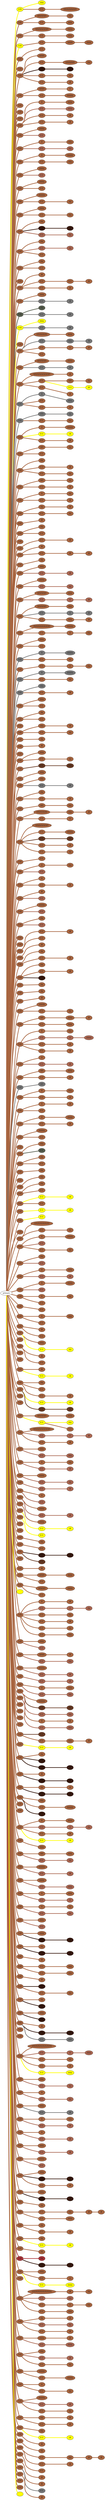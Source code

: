 graph {
 graph [rankdir=LR]
"primary" -- "1" [penwidth=5,color=yellow]
"1" [label="S R", style=filled, fillcolor=yellow]
"1" -- "1:0" [penwidth=5,color=yellow]
"1:0" [label="(\\\\\\\\)", style=filled, fillcolor=yellow]
"1" -- "1s1" [penwidth=5,color="#A86540"]
"1s1" [label="S U", style=filled, fillcolor="#A86540"]
"1s1" -- "1s1:0" [penwidth=5,color="#A86540"]
"1s1:0" [label="O/O/O/O/O/O/O", style=filled, fillcolor="#A86540"]
"primary" -- "2" [penwidth=5,color="#A86540"]
"2" [label="S R", style=filled, fillcolor="#A86540"]
"2" -- "2:0" [penwidth=5,color="#A86540"]
"2:0" [label="O/O/O/O/O", style=filled, fillcolor="#A86540"]
"2:0" -- "2:1" [penwidth=5,color="#A86540"]
"2:1" [label="(\\\\\\)", style=filled, fillcolor="#A86540"]
"2" -- "2s1" [penwidth=5,color="#A86540"]
"2s1" [label="S U", style=filled, fillcolor="#A86540"]
"2s1" -- "2s1:0" [penwidth=5,color="#A86540"]
"2s1:0" [label="(\\\\\\\\\\)", style=filled, fillcolor="#A86540"]
"primary" -- "3" [penwidth=5,color="#A86540"]
"3" [label="S R", style=filled, fillcolor="#A86540"]
"3" -- "3:0" [penwidth=5,color="#A86540"]
"3:0" [label="O/O/O/O/O/O/O", style=filled, fillcolor="#A86540"]
"3:0" -- "3:1" [penwidth=5,color="#A86540"]
"3:1" [label="(\\\\\\\\\\\\\\)", style=filled, fillcolor="#A86540"]
"3" -- "3s1" [penwidth=5,color="#A86540"]
"3s1" [label="S U", style=filled, fillcolor="#A86540"]
"3s1" -- "3s1:0" [penwidth=5,color="#A86540"]
"3s1:0" [label="(\\\\\\\\\\)", style=filled, fillcolor="#A86540"]
"primary" -- "4" [penwidth=5,color=yellow]
"4" [label="S R", style=filled, fillcolor=yellow]
"4" -- "4s1" [penwidth=5,color="#A86540"]
"4s1" [label="S U", style=filled, fillcolor="#A86540"]
"4s1" -- "4s1:0" [penwidth=5,color="#A86540"]
"4s1:0" [label="O/O/O", style=filled, fillcolor="#A86540"]
"4s1:0" -- "4s1:1" [penwidth=5,color="#A86540"]
"4s1:1" [label="(\\\\\\\\\\\\)", style=filled, fillcolor="#A86540"]
"primary" -- "5" [penwidth=5,color="#A86540"]
"5" [label="S R", style=filled, fillcolor="#A86540"]
"5" -- "5s1" [penwidth=5,color="#A86540"]
"5s1" [label="S U", style=filled, fillcolor="#A86540"]
"primary" -- "6" [penwidth=5,color="#A86540"]
"6" [label="S R", style=filled, fillcolor="#A86540"]
"primary" -- "7" [penwidth=5,color="#A86540"]
"7" [label="S R", style=filled, fillcolor="#A86540"]
"7" -- "7:0" [penwidth=5,color="#A86540"]
"7:0" [label="O/O/O", style=filled, fillcolor="#A86540"]
"7" -- "7s1" [penwidth=5,color="#A86540"]
"7s1" [label="S U", style=filled, fillcolor="#A86540"]
"7s1" -- "7s1:0" [penwidth=5,color="#A86540"]
"7s1:0" [label="O/O/O/O/O", style=filled, fillcolor="#A86540"]
"7s1:0" -- "7s1:1" [penwidth=5,color="#A86540"]
"7s1:1" [label="(\\\\\\)", style=filled, fillcolor="#A86540"]
"7" -- "7s2" [penwidth=5,color="#35170C"]
"7s2" [label="S U", style=filled, fillcolor="#35170C"]
"7s2" -- "7s2:0" [penwidth=5,color="#35170C"]
"7s2:0" [label="(\\\\\\)", style=filled, fillcolor="#35170C"]
"7" -- "7s3" [penwidth=5,color="#A86540"]
"7s3" [label="S U", style=filled, fillcolor="#A86540"]
"7s3" -- "7s3:0" [penwidth=5,color="#A86540"]
"7s3:0" [label="(\\\\)", style=filled, fillcolor="#A86540"]
"7" -- "7s4" [penwidth=5,color="#A86540"]
"7s4" [label="S U", style=filled, fillcolor="#A86540"]
"7s4" -- "7s4:0" [penwidth=5,color="#A86540"]
"7s4:0" [label="/8", style=filled, fillcolor="#A86540"]
"primary" -- "8" [penwidth=5,color="#A86540"]
"8" [label="S R", style=filled, fillcolor="#A86540"]
"8" -- "8:0" [penwidth=5,color="#A86540"]
"8:0" [label="O/O/O", style=filled, fillcolor="#A86540"]
"8:0" -- "8:1" [penwidth=5,color="#A86540"]
"8:1" [label="O", style=filled, fillcolor="#A86540"]
"8" -- "8s1" [penwidth=5,color="#A86540"]
"8s1" [label="S U", style=filled, fillcolor="#A86540"]
"8s1" -- "8s1:0" [penwidth=5,color="#A86540"]
"8s1:0" [label="(\\\\\\\\\\\\\\\\\\)", style=filled, fillcolor="#A86540"]
"primary" -- "9" [penwidth=5,color="#A86540"]
"9" [label="S R", style=filled, fillcolor="#A86540"]
"primary" -- "10" [penwidth=5,color="#A86540"]
"10" [label="S R", style=filled, fillcolor="#A86540"]
"primary" -- "11" [penwidth=5,color="#A86540"]
"11" [label="S R", style=filled, fillcolor="#A86540"]
"primary" -- "12" [penwidth=5,color="#A86540"]
"12" [label="S R", style=filled, fillcolor="#A86540"]
"12" -- "12:0" [penwidth=5,color="#A86540"]
"12:0" [label="O", style=filled, fillcolor="#A86540"]
"12:0" -- "12:1" [penwidth=5,color="#A86540"]
"12:1" [label="(\\\\\\\\\\\\)", style=filled, fillcolor="#A86540"]
"12" -- "12s1" [penwidth=5,color="#AA6651"]
"12s1" [label="S U", style=filled, fillcolor="#AA6651"]
"12s1" -- "12s1:0" [penwidth=5,color="#AA6651"]
"12s1:0" [label="(\\\\\\\\\\\\)", style=filled, fillcolor="#AA6651"]
"12" -- "12s2" [penwidth=5,color="#A86540"]
"12s2" [label="S U", style=filled, fillcolor="#A86540"]
"12s2" -- "12s2:0" [penwidth=5,color="#A86540"]
"12s2:0" [label="/8", style=filled, fillcolor="#A86540"]
"12" -- "12s3" [penwidth=5,color="#A86540"]
"12s3" [label="S U", style=filled, fillcolor="#A86540"]
"12s3" -- "12s3:0" [penwidth=5,color="#A86540"]
"12s3:0" [label="/8", style=filled, fillcolor="#A86540"]
"primary" -- "13" [penwidth=5,color="#A86540"]
"13" [label="S R", style=filled, fillcolor="#A86540"]
"13" -- "13:0" [penwidth=5,color="#A86540"]
"13:0" [label="(\\\\\\\\\\\\\\)", style=filled, fillcolor="#A86540"]
"13" -- "13s1" [penwidth=5,color="#AA6651"]
"13s1" [label="S U", style=filled, fillcolor="#AA6651"]
"primary" -- "14" [penwidth=5,color="#A86540"]
"14" [label="S R", style=filled, fillcolor="#A86540"]
"14" -- "14:0" [penwidth=5,color="#A86540"]
"14:0" [label="O", style=filled, fillcolor="#A86540"]
"14:0" -- "14:1" [penwidth=5,color="#A86540"]
"14:1" [label="(\\\\\\\\)", style=filled, fillcolor="#A86540"]
"14" -- "14s1" [penwidth=5,color="#AA6651"]
"14s1" [label="S U", style=filled, fillcolor="#AA6651"]
"14s1" -- "14s1:0" [penwidth=5,color="#AA6651"]
"14s1:0" [label="(\\\\\\)", style=filled, fillcolor="#AA6651"]
"primary" -- "15" [penwidth=5,color="#A86540"]
"15" [label="S R", style=filled, fillcolor="#A86540"]
"15" -- "15:0" [penwidth=5,color="#A86540"]
"15:0" [label="O", style=filled, fillcolor="#A86540"]
"15:0" -- "15:1" [penwidth=5,color="#A86540"]
"15:1" [label="(\\\\\\\\\\\\\\\\)", style=filled, fillcolor="#A86540"]
"15" -- "15s1" [penwidth=5,color="#A86540"]
"15s1" [label="S U", style=filled, fillcolor="#A86540"]
"15s1" -- "15s1:0" [penwidth=5,color="#A86540"]
"15s1:0" [label="(\\\\\\\\)", style=filled, fillcolor="#A86540"]
"primary" -- "16" [penwidth=5,color="#A86540"]
"16" [label="S R", style=filled, fillcolor="#A86540"]
"16" -- "16:0" [penwidth=5,color="#A86540"]
"16:0" [label="(\\\\\\\\\\\\\\)", style=filled, fillcolor="#A86540"]
"16" -- "16s1" [penwidth=5,color="#AA6651"]
"16s1" [label="S U", style=filled, fillcolor="#AA6651"]
"primary" -- "17" [penwidth=5,color="#A86540"]
"17" [label="S R", style=filled, fillcolor="#A86540"]
"17" -- "17:0" [penwidth=5,color="#A86540"]
"17:0" [label="(\\\\\\\\\\\\\\)", style=filled, fillcolor="#A86540"]
"17" -- "17s1" [penwidth=5,color="#A86540"]
"17s1" [label="S U", style=filled, fillcolor="#A86540"]
"primary" -- "18" [penwidth=5,color="#A86540"]
"18" [label="S R", style=filled, fillcolor="#A86540"]
"18" -- "18:0" [penwidth=5,color="#A86540"]
"18:0" [label="(\\\\\\\\\\\\\\\\\\)", style=filled, fillcolor="#A86540"]
"18" -- "18s1" [penwidth=5,color="#A86540"]
"18s1" [label="S U", style=filled, fillcolor="#A86540"]
"18s1" -- "18s1:0" [penwidth=5,color="#A86540"]
"18s1:0" [label="(\\\\)", style=filled, fillcolor="#A86540"]
"primary" -- "19" [penwidth=5,color="#A86540"]
"19" [label="S R", style=filled, fillcolor="#A86540"]
"19" -- "19:0" [penwidth=5,color="#A86540"]
"19:0" [label="(\\\\\\\\\\\\)", style=filled, fillcolor="#A86540"]
"19" -- "19s1" [penwidth=5,color="#A86540"]
"19s1" [label="S U", style=filled, fillcolor="#A86540"]
"19s1" -- "19s1:0" [penwidth=5,color="#A86540"]
"19s1:0" [label="(\\\\\\)", style=filled, fillcolor="#A86540"]
"primary" -- "20" [penwidth=5,color="#A86540"]
"20" [label="S R", style=filled, fillcolor="#A86540"]
"20" -- "20:0" [penwidth=5,color="#A86540"]
"20:0" [label="(\\\\\\)", style=filled, fillcolor="#A86540"]
"20" -- "20s1" [penwidth=5,color="#35170C"]
"20s1" [label="S U", style=filled, fillcolor="#35170C"]
"20s1" -- "20s1:0" [penwidth=5,color="#35170C"]
"20s1:0" [label="/8", style=filled, fillcolor="#35170C"]
"20" -- "20s2" [penwidth=5,color="#AA6651"]
"20s2" [label="S U", style=filled, fillcolor="#AA6651"]
"20s2" -- "20s2:0" [penwidth=5,color="#AA6651"]
"20s2:0" [label="(\\\\)", style=filled, fillcolor="#AA6651"]
"primary" -- "21" [penwidth=5,color="#A86540"]
"21" [label="S R", style=filled, fillcolor="#A86540"]
"21" -- "21:0" [penwidth=5,color="#A86540"]
"21:0" [label="(\\\\\\)", style=filled, fillcolor="#A86540"]
"21" -- "21s1" [penwidth=5,color="#AA6651"]
"21s1" [label="S U", style=filled, fillcolor="#AA6651"]
"21s1" -- "21s1:0" [penwidth=5,color="#AA6651"]
"21s1:0" [label="(\\\\)", style=filled, fillcolor="#AA6651"]
"21" -- "21s2" [penwidth=5,color="#A86540"]
"21s2" [label="S U", style=filled, fillcolor="#A86540"]
"primary" -- "22" [penwidth=5,color="#A86540"]
"22" [label="S R", style=filled, fillcolor="#A86540"]
"22" -- "22:0" [penwidth=5,color="#A86540"]
"22:0" [label="(\\\\\\)", style=filled, fillcolor="#A86540"]
"22" -- "22s1" [penwidth=5,color="#A86540"]
"22s1" [label="S U", style=filled, fillcolor="#A86540"]
"primary" -- "23" [penwidth=5,color="#A86540"]
"23" [label="S R", style=filled, fillcolor="#A86540"]
"primary" -- "24" [penwidth=5,color="#A86540"]
"24" [label="S R", style=filled, fillcolor="#A86540"]
"24" -- "24:0" [penwidth=5,color="#A86540"]
"24:0" [label="/8", style=filled, fillcolor="#A86540"]
"24" -- "24s1" [penwidth=5,color="#A86540"]
"24s1" [label="S U", style=filled, fillcolor="#A86540"]
"24s1" -- "24s1s1" [penwidth=5,color="#A86540"]
"24s1s1" [label="S U", style=filled, fillcolor="#A86540"]
"24s1s1" -- "24s1s1:0" [penwidth=5,color="#A86540"]
"24s1s1:0" [label="/8", style=filled, fillcolor="#A86540"]
"24" -- "24s2" [penwidth=5,color="#A86540"]
"24s2" [label="S U", style=filled, fillcolor="#A86540"]
"24s2" -- "24s2:0" [penwidth=5,color="#A86540"]
"24s2:0" [label="\\8", style=filled, fillcolor="#A86540"]
"primary" -- "25" [penwidth=5,color="#A86540"]
"25" [label="S R", style=filled, fillcolor="#A86540"]
"25" -- "25:0" [penwidth=5,color="#A86540"]
"25:0" [label="(\\\\\\\\\\\\)", style=filled, fillcolor="#A86540"]
"25" -- "25s1" [penwidth=5,color="#777777"]
"25s1" [label="S U", style=filled, fillcolor="#777777"]
"25s1" -- "25s1:0" [penwidth=5,color="#777777"]
"25s1:0" [label="/8", style=filled, fillcolor="#777777"]
"primary" -- "26" [penwidth=5,color="#575E4E"]
"26" [label="S R", style=filled, fillcolor="#575E4E"]
"26" -- "26:0" [penwidth=5,color="#575E4E"]
"26:0" [label="(\\\\\\)", style=filled, fillcolor="#575E4E"]
"26" -- "26s1" [penwidth=5,color="#777777"]
"26s1" [label="S U", style=filled, fillcolor="#777777"]
"26s1" -- "26s1:0" [penwidth=5,color="#777777"]
"26s1:0" [label="/8", style=filled, fillcolor="#777777"]
"primary" -- "27" [penwidth=5,color=yellow]
"27" [label="S R", style=filled, fillcolor=yellow]
"27" -- "27:0" [penwidth=5,color=yellow]
"27:0" [label="(\\\\\\\\\\)", style=filled, fillcolor=yellow]
"27" -- "27s1" [penwidth=5,color="#777777"]
"27s1" [label="S U", style=filled, fillcolor="#777777"]
"27s1" -- "27s1:0" [penwidth=5,color="#777777"]
"27s1:0" [label="/8", style=filled, fillcolor="#777777"]
"primary" -- "28" [penwidth=5,color="#A86540"]
"28" [label="S R", style=filled, fillcolor="#A86540"]
"primary" -- "29" [penwidth=5,color="#A86540"]
"29" [label="S R", style=filled, fillcolor="#A86540"]
"29" -- "29:0" [penwidth=5,color="#A86540"]
"29:0" [label="O?O?O?O?O", style=filled, fillcolor="#A86540"]
"29:0" -- "29:1" [penwidth=5,color="#A86540"]
"29:1" [label="(\\\\\\\\\\\\)", style=filled, fillcolor="#A86540"]
"29" -- "29s1" [penwidth=5,color="#777777"]
"29s1" [label="S U", style=filled, fillcolor="#777777"]
"29s1" -- "29s1:0" [penwidth=5,color="#777777"]
"29s1:0" [label="(\\\\\\\\)", style=filled, fillcolor="#777777"]
"29s1:0" -- "29s1:1" [penwidth=5,color="#777777"]
"29s1:1" [label="?8", style=filled, fillcolor="#777777"]
"29" -- "29s2" [penwidth=5,color="#A86540"]
"29s2" [label="S U", style=filled, fillcolor="#A86540"]
"29s2" -- "29s2:0" [penwidth=5,color="#A86540"]
"29s2:0" [label="O", style=filled, fillcolor="#A86540"]
"29s2:0" -- "29s2:1" [penwidth=5,color="#A86540"]
"29s2:1" [label="/8", style=filled, fillcolor="#A86540"]
"29" -- "29s3" [penwidth=5,color="#A86540"]
"29s3" [label="S U", style=filled, fillcolor="#A86540"]
"primary" -- "30" [penwidth=5,color="#A86540"]
"30" [label="S R", style=filled, fillcolor="#A86540"]
"30" -- "30:0" [penwidth=5,color="#A86540"]
"30:0" [label="O/O/O/O/O", style=filled, fillcolor="#A86540"]
"30:0" -- "30:1" [penwidth=5,color="#A86540"]
"30:1" [label="(\\\\\\\\\\\\\\)", style=filled, fillcolor="#A86540"]
"30" -- "30s1" [penwidth=5,color="#777777"]
"30s1" [label="S U", style=filled, fillcolor="#777777"]
"30s1" -- "30s1:0" [penwidth=5,color="#777777"]
"30s1:0" [label="/8", style=filled, fillcolor="#777777"]
"primary" -- "31" [penwidth=5,color="#A86540"]
"31" [label="S R", style=filled, fillcolor="#A86540"]
"31" -- "31:0" [penwidth=5,color="#A86540"]
"31:0" [label="O/O/O/O/O/O/O/O/O", style=filled, fillcolor="#A86540"]
"31:0" -- "31:1" [penwidth=5,color="#A86540"]
"31:1" [label="\\8", style=filled, fillcolor="#A86540"]
"31" -- "31s1" [penwidth=5,color="#A86540"]
"31s1" [label="S U", style=filled, fillcolor="#A86540"]
"31s1" -- "31s1:0" [penwidth=5,color="#A86540"]
"31s1:0" [label="O/O", style=filled, fillcolor="#A86540"]
"31s1:0" -- "31s1:1" [penwidth=5,color="#A86540"]
"31s1:1" [label="(\\\\)", style=filled, fillcolor="#A86540"]
"31s1" -- "31s1s1" [penwidth=5,color=yellow]
"31s1s1" [label="S U", style=filled, fillcolor=yellow]
"31s1s1" -- "31s1s1:0" [penwidth=5,color=yellow]
"31s1s1:0" [label="/8", style=filled, fillcolor=yellow]
"31" -- "31s2" [penwidth=5,color="#A86540"]
"31s2" [label="S U", style=filled, fillcolor="#A86540"]
"31s2" -- "31s2:0" [penwidth=5,color="#A86540"]
"31s2:0" [label="/8", style=filled, fillcolor="#A86540"]
"primary" -- "32" [penwidth=5,color="#777777"]
"32" [label="S R", style=filled, fillcolor="#777777"]
"32" -- "32:0" [penwidth=5,color="#777777"]
"32:0" [label="O", style=filled, fillcolor="#777777"]
"32:0" -- "32:1" [penwidth=5,color="#777777"]
"32:1" [label="(\\\\\\\\\\)", style=filled, fillcolor="#777777"]
"32" -- "32s1" [penwidth=5,color="#A86540"]
"32s1" [label="S U", style=filled, fillcolor="#A86540"]
"32" -- "32s2" [penwidth=5,color="#A86540"]
"32s2" [label="S U", style=filled, fillcolor="#A86540"]
"32s2" -- "32s2:0" [penwidth=5,color="#A86540"]
"32s2:0" [label="\\8", style=filled, fillcolor="#A86540"]
"primary" -- "33" [penwidth=5,color="#777777"]
"33" [label="S R", style=filled, fillcolor="#777777"]
"33" -- "33:0" [penwidth=5,color="#777777"]
"33:0" [label="O?O", style=filled, fillcolor="#777777"]
"33:0" -- "33:1" [penwidth=5,color="#777777"]
"33:1" [label="(\\\\)", style=filled, fillcolor="#777777"]
"33" -- "33s1" [penwidth=5,color="#A86540"]
"33s1" [label="S U", style=filled, fillcolor="#A86540"]
"33s1" -- "33s1:0" [penwidth=5,color="#A86540"]
"33s1:0" [label="(\\\\\\)", style=filled, fillcolor="#A86540"]
"primary" -- "34" [penwidth=5,color="#A86540"]
"34" [label="S R", style=filled, fillcolor="#A86540"]
"34" -- "34:0" [penwidth=5,color="#A86540"]
"34:0" [label="O", style=filled, fillcolor="#A86540"]
"34:0" -- "34:1" [penwidth=5,color="#A86540"]
"34:1" [label="(\\\\\\\\\\\\\\\\)", style=filled, fillcolor="#A86540"]
"34" -- "34s1" [penwidth=5,color=yellow]
"34s1" [label="S U", style=filled, fillcolor=yellow]
"34s1" -- "34s1:0" [penwidth=5,color=yellow]
"34s1:0" [label="/8", style=filled, fillcolor=yellow]
"34" -- "34s2" [penwidth=5,color="#A86540"]
"34s2" [label="S U", style=filled, fillcolor="#A86540"]
"34s2" -- "34s2:0" [penwidth=5,color="#A86540"]
"34s2:0" [label="/8", style=filled, fillcolor="#A86540"]
"primary" -- "35" [penwidth=5,color="#A86540"]
"35" [label="S R", style=filled, fillcolor="#A86540"]
"35" -- "35:0" [penwidth=5,color="#A86540"]
"35:0" [label="O/O", style=filled, fillcolor="#A86540"]
"35:0" -- "35:1" [penwidth=5,color="#A86540"]
"35:1" [label="(\\\\)", style=filled, fillcolor="#A86540"]
"35" -- "35s1" [penwidth=5,color="#A86540"]
"35s1" [label="S U", style=filled, fillcolor="#A86540"]
"primary" -- "36" [penwidth=5,color="#A86540"]
"36" [label="S R", style=filled, fillcolor="#A86540"]
"36" -- "36:0" [penwidth=5,color="#A86540"]
"36:0" [label="(\\\\\\)", style=filled, fillcolor="#A86540"]
"36" -- "36s1" [penwidth=5,color="#A86540"]
"36s1" [label="S U", style=filled, fillcolor="#A86540"]
"36s1" -- "36s1:0" [penwidth=5,color="#A86540"]
"36s1:0" [label="/8", style=filled, fillcolor="#A86540"]
"36" -- "36s2" [penwidth=5,color="#A86540"]
"36s2" [label="S U", style=filled, fillcolor="#A86540"]
"36s2" -- "36s2:0" [penwidth=5,color="#A86540"]
"36s2:0" [label="(\\\\)", style=filled, fillcolor="#A86540"]
"primary" -- "37" [penwidth=5,color="#A86540"]
"37" [label="S R", style=filled, fillcolor="#A86540"]
"37" -- "37:0" [penwidth=5,color="#A86540"]
"37:0" [label="O/O", style=filled, fillcolor="#A86540"]
"37:0" -- "37:1" [penwidth=5,color="#A86540"]
"37:1" [label="(\\\\)", style=filled, fillcolor="#A86540"]
"37" -- "37s1" [penwidth=5,color="#A86540"]
"37s1" [label="S U", style=filled, fillcolor="#A86540"]
"37s1" -- "37s1:0" [penwidth=5,color="#A86540"]
"37s1:0" [label="/8", style=filled, fillcolor="#A86540"]
"primary" -- "38" [penwidth=5,color="#A86540"]
"38" [label="S R", style=filled, fillcolor="#A86540"]
"38" -- "38:0" [penwidth=5,color="#A86540"]
"38:0" [label="O", style=filled, fillcolor="#A86540"]
"38:0" -- "38:1" [penwidth=5,color="#A86540"]
"38:1" [label="(\\\\)", style=filled, fillcolor="#A86540"]
"38" -- "38s1" [penwidth=5,color="#A86540"]
"38s1" [label="S U", style=filled, fillcolor="#A86540"]
"38s1" -- "38s1:0" [penwidth=5,color="#A86540"]
"38s1:0" [label="\\8", style=filled, fillcolor="#A86540"]
"primary" -- "39" [penwidth=5,color="#A86540"]
"39" [label="S R", style=filled, fillcolor="#A86540"]
"39" -- "39:0" [penwidth=5,color="#A86540"]
"39:0" [label="(\\\\)", style=filled, fillcolor="#A86540"]
"39:0" -- "39:1" [penwidth=5,color="#A86540"]
"39:1" [label="/8", style=filled, fillcolor="#A86540"]
"39" -- "39s1" [penwidth=5,color="#A86540"]
"39s1" [label="S U", style=filled, fillcolor="#A86540"]
"39s1" -- "39s1:0" [penwidth=5,color="#A86540"]
"39s1:0" [label="(\\\\)", style=filled, fillcolor="#A86540"]
"primary" -- "40" [penwidth=5,color="#A86540"]
"40" [label="S R", style=filled, fillcolor="#A86540"]
"40" -- "40:0" [penwidth=5,color="#A86540"]
"40:0" [label="/8", style=filled, fillcolor="#A86540"]
"primary" -- "41" [penwidth=5,color="#A86540"]
"41" [label="S R", style=filled, fillcolor="#A86540"]
"41" -- "41:0" [penwidth=5,color="#A86540"]
"41:0" [label="(\\\\\\)", style=filled, fillcolor="#A86540"]
"41" -- "41s1" [penwidth=5,color="#A86540"]
"41s1" [label="S U", style=filled, fillcolor="#A86540"]
"primary" -- "42" [penwidth=5,color="#A86540"]
"42" [label="S R", style=filled, fillcolor="#A86540"]
"primary" -- "43" [penwidth=5,color="#A86540"]
"43" [label="S R", style=filled, fillcolor="#A86540"]
"43" -- "43s1" [penwidth=5,color="#A86540"]
"43s1" [label="S U", style=filled, fillcolor="#A86540"]
"43s1" -- "43s1:0" [penwidth=5,color="#A86540"]
"43s1:0" [label="/8", style=filled, fillcolor="#A86540"]
"primary" -- "44" [penwidth=5,color="#A86540"]
"44" [label="S R", style=filled, fillcolor="#A86540"]
"44" -- "44:0" [penwidth=5,color="#A86540"]
"44:0" [label="/8", style=filled, fillcolor="#A86540"]
"44" -- "44s1" [penwidth=5,color="#A86540"]
"44s1" [label="S U", style=filled, fillcolor="#A86540"]
"44s1" -- "44s1:0" [penwidth=5,color="#A86540"]
"44s1:0" [label="/8", style=filled, fillcolor="#A86540"]
"44s1:0" -- "44s1:1" [penwidth=5,color="#A86540"]
"44s1:1" [label="\\8", style=filled, fillcolor="#A86540"]
"primary" -- "45" [penwidth=5,color="#A86540"]
"45" [label="S R", style=filled, fillcolor="#A86540"]
"45" -- "45:0" [penwidth=5,color="#A86540"]
"45:0" [label="(\\\\)", style=filled, fillcolor="#A86540"]
"primary" -- "46" [penwidth=5,color="#A86540"]
"46" [label="S R", style=filled, fillcolor="#A86540"]
"46" -- "46:0" [penwidth=5,color="#A86540"]
"46:0" [label="(\\\\\\\\\\)", style=filled, fillcolor="#A86540"]
"46" -- "46s1" [penwidth=5,color="#AA6651"]
"46s1" [label="S U", style=filled, fillcolor="#AA6651"]
"46s1" -- "46s1:0" [penwidth=5,color="#AA6651"]
"46s1:0" [label="/8", style=filled, fillcolor="#AA6651"]
"primary" -- "47" [penwidth=5,color="#A86540"]
"47" [label="S R", style=filled, fillcolor="#A86540"]
"47" -- "47:0" [penwidth=5,color="#A86540"]
"47:0" [label="(\\\\\\\\\\\\\\)", style=filled, fillcolor="#A86540"]
"47" -- "47s1" [penwidth=5,color="#AA6651"]
"47s1" [label="S U", style=filled, fillcolor="#AA6651"]
"47s1" -- "47s1:0" [penwidth=5,color="#AA6651"]
"47s1:0" [label="(\\\\)", style=filled, fillcolor="#AA6651"]
"primary" -- "48" [penwidth=5,color="#A86540"]
"48" [label="S R", style=filled, fillcolor="#A86540"]
"48" -- "48:0" [penwidth=5,color="#A86540"]
"48:0" [label="O/O/O/O/O", style=filled, fillcolor="#A86540"]
"48:0" -- "48:1" [penwidth=5,color="#A86540"]
"48:1" [label="(\\\\\\\\\\)", style=filled, fillcolor="#A86540"]
"48" -- "48s1" [penwidth=5,color="#AA6651"]
"48s1" [label="S U", style=filled, fillcolor="#AA6651"]
"48s1" -- "48s1:0" [penwidth=5,color="#AA6651"]
"48s1:0" [label="O", style=filled, fillcolor="#AA6651"]
"48s1:0" -- "48s1:1" [penwidth=5,color="#AA6651"]
"48s1:1" [label="/8", style=filled, fillcolor="#AA6651"]
"primary" -- "49" [penwidth=5,color="#A86540"]
"49" [label="S R", style=filled, fillcolor="#A86540"]
"49" -- "49:0" [penwidth=5,color="#A86540"]
"49:0" [label="O/O/O/O/O", style=filled, fillcolor="#A86540"]
"49:0" -- "49:1" [penwidth=5,color="#A86540"]
"49:1" [label="(\\\\\\\\)", style=filled, fillcolor="#A86540"]
"49" -- "49s1" [penwidth=5,color="#777777"]
"49s1" [label="S U", style=filled, fillcolor="#777777"]
"49s1" -- "49s1:0" [penwidth=5,color="#777777"]
"49s1:0" [label="O", style=filled, fillcolor="#777777"]
"49s1:0" -- "49s1:1" [penwidth=5,color="#777777"]
"49s1:1" [label="/8", style=filled, fillcolor="#777777"]
"49" -- "49s2" [penwidth=5,color="#A86540"]
"49s2" [label="S U", style=filled, fillcolor="#A86540"]
"49s2" -- "49s2:0" [penwidth=5,color="#A86540"]
"49s2:0" [label="(\\\\\\\\\\)", style=filled, fillcolor="#A86540"]
"49s2:0" -- "49s2:1" [penwidth=5,color="#A86540"]
"49s2:1" [label="\\8", style=filled, fillcolor="#A86540"]
"primary" -- "50" [penwidth=5,color="#A86540"]
"50" [label="S R", style=filled, fillcolor="#A86540"]
"50" -- "50:0" [penwidth=5,color="#A86540"]
"50:0" [label="O\\O\\O\\O\\O\\O\\O\\O\\O", style=filled, fillcolor="#A86540"]
"50:0" -- "50:1" [penwidth=5,color="#A86540"]
"50:1" [label="(\\\\\\\\\\\\\\\\\\)", style=filled, fillcolor="#A86540"]
"50" -- "50s1" [penwidth=5,color="#A86540"]
"50s1" [label="S U", style=filled, fillcolor="#A86540"]
"50s1" -- "50s1:0" [penwidth=5,color="#A86540"]
"50s1:0" [label="O", style=filled, fillcolor="#A86540"]
"50s1:0" -- "50s1:1" [penwidth=5,color="#A86540"]
"50s1:1" [label="(\\\\\\)", style=filled, fillcolor="#A86540"]
"primary" -- "51" [penwidth=5,color="#A86540"]
"51" [label="S R", style=filled, fillcolor="#A86540"]
"51" -- "51:0" [penwidth=5,color="#A86540"]
"51:0" [label="(\\\\\\\\\\)", style=filled, fillcolor="#A86540"]
"51" -- "51s1" [penwidth=5,color="#A86540"]
"51s1" [label="S U", style=filled, fillcolor="#A86540"]
"primary" -- "52" [penwidth=5,color="#777777"]
"52" [label="S R", style=filled, fillcolor="#777777"]
"52" -- "52:0" [penwidth=5,color="#777777"]
"52:0" [label="O", style=filled, fillcolor="#777777"]
"52:0" -- "52:1" [penwidth=5,color="#777777"]
"52:1" [label="(\\\\\\\\\\\\\\\\)", style=filled, fillcolor="#777777"]
"52" -- "52s1" [penwidth=5,color="#A86540"]
"52s1" [label="S U", style=filled, fillcolor="#A86540"]
"52s1" -- "52s1:0" [penwidth=5,color="#A86540"]
"52s1:0" [label="(\\\\)", style=filled, fillcolor="#A86540"]
"primary" -- "53" [penwidth=5,color="#A86540"]
"53" [label="S R", style=filled, fillcolor="#A86540"]
"53" -- "53s1" [penwidth=5,color="#A86540"]
"53s1" [label="S U", style=filled, fillcolor="#A86540"]
"53s1" -- "53s1:0" [penwidth=5,color="#A86540"]
"53s1:0" [label="O", style=filled, fillcolor="#A86540"]
"53s1:0" -- "53s1:1" [penwidth=5,color="#A86540"]
"53s1:1" [label="(\\\\\\)", style=filled, fillcolor="#A86540"]
"primary" -- "54" [penwidth=5,color="#777777"]
"54" [label="S R", style=filled, fillcolor="#777777"]
"54" -- "54:0" [penwidth=5,color="#777777"]
"54:0" [label="O", style=filled, fillcolor="#777777"]
"54:0" -- "54:1" [penwidth=5,color="#777777"]
"54:1" [label="(\\\\\\\\\\\\\\\\\\)", style=filled, fillcolor="#777777"]
"54" -- "54s1" [penwidth=5,color="#A86540"]
"54s1" [label="S U", style=filled, fillcolor="#A86540"]
"54s1" -- "54s1:0" [penwidth=5,color="#A86540"]
"54s1:0" [label="(\\\\)", style=filled, fillcolor="#A86540"]
"primary" -- "55" [penwidth=5,color="#777777"]
"55" [label="S R", style=filled, fillcolor="#777777"]
"55" -- "55:0" [penwidth=5,color="#777777"]
"55:0" [label="(\\\\\\\\)", style=filled, fillcolor="#777777"]
"55" -- "55s1" [penwidth=5,color="#A86540"]
"55s1" [label="S U", style=filled, fillcolor="#A86540"]
"55s1" -- "55s1:0" [penwidth=5,color="#A86540"]
"55s1:0" [label="/8", style=filled, fillcolor="#A86540"]
"primary" -- "56" [penwidth=5,color="#A86540"]
"56" [label="S R", style=filled, fillcolor="#A86540"]
"56" -- "56:0" [penwidth=5,color="#A86540"]
"56:0" [label="(\\\\\\\\\\)", style=filled, fillcolor="#A86540"]
"56" -- "56s1" [penwidth=5,color="#A86540"]
"56s1" [label="S U", style=filled, fillcolor="#A86540"]
"primary" -- "57" [penwidth=5,color="#A86540"]
"57" [label="S R", style=filled, fillcolor="#A86540"]
"57" -- "57:0" [penwidth=5,color="#A86540"]
"57:0" [label="(\\\\)", style=filled, fillcolor="#A86540"]
"57" -- "57s1" [penwidth=5,color="#A86540"]
"57s1" [label="S U", style=filled, fillcolor="#A86540"]
"primary" -- "58" [penwidth=5,color="#A86540"]
"58" [label="S R", style=filled, fillcolor="#A86540"]
"primary" -- "59" [penwidth=5,color="#A86540"]
"59" [label="S R", style=filled, fillcolor="#A86540"]
"59" -- "59:0" [penwidth=5,color="#A86540"]
"59:0" [label="(\\\\\\\\)", style=filled, fillcolor="#A86540"]
"59:0" -- "59:1" [penwidth=5,color="#A86540"]
"59:1" [label="\\8", style=filled, fillcolor="#A86540"]
"59" -- "59s1" [penwidth=5,color="#A86540"]
"59s1" [label="S U", style=filled, fillcolor="#A86540"]
"59s1" -- "59s1:0" [penwidth=5,color="#A86540"]
"59s1:0" [label="(\\\\)", style=filled, fillcolor="#A86540"]
"primary" -- "60" [penwidth=5,color="#A86540"]
"60" [label="S R", style=filled, fillcolor="#A86540"]
"60" -- "60:0" [penwidth=5,color="#A86540"]
"60:0" [label="(\\\\)", style=filled, fillcolor="#A86540"]
"primary" -- "61" [penwidth=5,color="#A86540"]
"61" [label="S R", style=filled, fillcolor="#A86540"]
"61" -- "61:0" [penwidth=5,color="#A86540"]
"61:0" [label="/8", style=filled, fillcolor="#A86540"]
"primary" -- "62" [penwidth=5,color="#A86540"]
"62" [label="S R", style=filled, fillcolor="#A86540"]
"primary" -- "63" [penwidth=5,color="#A86540"]
"63" [label="S R", style=filled, fillcolor="#A86540"]
"63" -- "63:0" [penwidth=5,color="#A86540"]
"63:0" [label="(\\\\\\\\\\)", style=filled, fillcolor="#A86540"]
"63" -- "63s1" [penwidth=5,color="#A86540"]
"63s1" [label="S U", style=filled, fillcolor="#A86540"]
"63s1" -- "63s1:0" [penwidth=5,color="#A86540"]
"63s1:0" [label="(\\\\)", style=filled, fillcolor="#A86540"]
"primary" -- "64" [penwidth=5,color="#A86540"]
"64" [label="S R", style=filled, fillcolor="#A86540"]
"64" -- "64s1" [penwidth=5,color="#673923"]
"64s1" [label="S U", style=filled, fillcolor="#673923"]
"64s1" -- "64s1:0" [penwidth=5,color="#673923"]
"64s1:0" [label="(\\\\\\\\)", style=filled, fillcolor="#673923"]
"primary" -- "65" [penwidth=5,color="#A86540"]
"65" [label="S R", style=filled, fillcolor="#A86540"]
"65" -- "65:0" [penwidth=5,color="#A86540"]
"65:0" [label="(\\\\\\\\\\)", style=filled, fillcolor="#A86540"]
"primary" -- "66" [penwidth=5,color="#A86540"]
"66" [label="S R", style=filled, fillcolor="#A86540"]
"66" -- "66:0" [penwidth=5,color="#A86540"]
"66:0" [label="(\\\\\\\\)", style=filled, fillcolor="#A86540"]
"66" -- "66s1" [penwidth=5,color="#777777"]
"66s1" [label="S U", style=filled, fillcolor="#777777"]
"66s1" -- "66s1:0" [penwidth=5,color="#777777"]
"66s1:0" [label="/8", style=filled, fillcolor="#777777"]
"primary" -- "67" [penwidth=5,color="#A86540"]
"67" [label="S R", style=filled, fillcolor="#A86540"]
"67" -- "67:0" [penwidth=5,color="#A86540"]
"67:0" [label="(\\\\\\)", style=filled, fillcolor="#A86540"]
"67" -- "67s1" [penwidth=5,color="#A86540"]
"67s1" [label="S U", style=filled, fillcolor="#A86540"]
"67s1" -- "67s1:0" [penwidth=5,color="#A86540"]
"67s1:0" [label="/8", style=filled, fillcolor="#A86540"]
"primary" -- "68" [penwidth=5,color="#A86540"]
"68" [label="S R", style=filled, fillcolor="#A86540"]
"68" -- "68:0" [penwidth=5,color="#A86540"]
"68:0" [label="O/O", style=filled, fillcolor="#A86540"]
"68:0" -- "68:1" [penwidth=5,color="#A86540"]
"68:1" [label="(\\\\\\)", style=filled, fillcolor="#A86540"]
"primary" -- "69" [penwidth=5,color="#A86540"]
"69" [label="S R", style=filled, fillcolor="#A86540"]
"69" -- "69:0" [penwidth=5,color="#A86540"]
"69:0" [label="O?O?O?O?O", style=filled, fillcolor="#A86540"]
"69:0" -- "69:1" [penwidth=5,color="#A86540"]
"69:1" [label="(\\\\\\\\)", style=filled, fillcolor="#A86540"]
"69:1" -- "69:2" [penwidth=5,color="#A86540"]
"69:2" [label="/8", style=filled, fillcolor="#A86540"]
"69" -- "69s1" [penwidth=5,color="#A86540"]
"69s1" [label="S U", style=filled, fillcolor="#A86540"]
"69s1" -- "69s1:0" [penwidth=5,color="#A86540"]
"69s1:0" [label="O", style=filled, fillcolor="#A86540"]
"primary" -- "70" [penwidth=5,color="#A86540"]
"70" [label="S R", style=filled, fillcolor="#A86540"]
"70" -- "70:0" [penwidth=5,color="#A86540"]
"70:0" [label="O/O/O/O/O/O/O", style=filled, fillcolor="#A86540"]
"70" -- "70s1" [penwidth=5,color="#A86540"]
"70s1" [label="S U", style=filled, fillcolor="#A86540"]
"70s1" -- "70s1:0" [penwidth=5,color="#A86540"]
"70s1:0" [label="(\\\\\\\\\\\\\\\\)", style=filled, fillcolor="#A86540"]
"70" -- "70s2" [penwidth=5,color="#673923"]
"70s2" [label="S U", style=filled, fillcolor="#673923"]
"70s2" -- "70s2:0" [penwidth=5,color="#673923"]
"70s2:0" [label="(\\\\\\)", style=filled, fillcolor="#673923"]
"70" -- "70s3" [penwidth=5,color="#A86540"]
"70s3" [label="S U", style=filled, fillcolor="#A86540"]
"70s3" -- "70s3:0" [penwidth=5,color="#A86540"]
"70s3:0" [label="/8", style=filled, fillcolor="#A86540"]
"70" -- "70s4" [penwidth=5,color="#A86540"]
"70s4" [label="S U", style=filled, fillcolor="#A86540"]
"70s4" -- "70s4:0" [penwidth=5,color="#A86540"]
"70s4:0" [label="(\\\\)", style=filled, fillcolor="#A86540"]
"primary" -- "71" [penwidth=5,color="#A86540"]
"71" [label="S R", style=filled, fillcolor="#A86540"]
"71" -- "71s1" [penwidth=5,color="#A86540"]
"71s1" [label="S U", style=filled, fillcolor="#A86540"]
"primary" -- "72" [penwidth=5,color="#A86540"]
"72" [label="S R", style=filled, fillcolor="#A86540"]
"72" -- "72:0" [penwidth=5,color="#A86540"]
"72:0" [label="O", style=filled, fillcolor="#A86540"]
"72:0" -- "72:1" [penwidth=5,color="#A86540"]
"72:1" [label="(\\\\\\)", style=filled, fillcolor="#A86540"]
"72" -- "72s1" [penwidth=5,color="#AA6651"]
"72s1" [label="S U", style=filled, fillcolor="#AA6651"]
"primary" -- "73" [penwidth=5,color="#A86540"]
"73" [label="S R", style=filled, fillcolor="#A86540"]
"73" -- "73:0" [penwidth=5,color="#A86540"]
"73:0" [label="O", style=filled, fillcolor="#A86540"]
"73" -- "73s1" [penwidth=5,color="#A86540"]
"73s1" [label="S U", style=filled, fillcolor="#A86540"]
"73s1" -- "73s1:0" [penwidth=5,color="#A86540"]
"73s1:0" [label="/8", style=filled, fillcolor="#A86540"]
"primary" -- "74" [penwidth=5,color="#A86540"]
"74" [label="S R", style=filled, fillcolor="#A86540"]
"74" -- "74:0" [penwidth=5,color="#A86540"]
"74:0" [label="\\8", style=filled, fillcolor="#A86540"]
"74" -- "74s1" [penwidth=5,color="#AA6651"]
"74s1" [label="S U", style=filled, fillcolor="#AA6651"]
"primary" -- "75" [penwidth=5,color="#A86540"]
"75" [label="S R", style=filled, fillcolor="#A86540"]
"75" -- "75:0" [penwidth=5,color="#A86540"]
"75:0" [label="(\\\\\\\\\\\\\\\\)", style=filled, fillcolor="#A86540"]
"75" -- "75s1" [penwidth=5,color="#AA6651"]
"75s1" [label="S U", style=filled, fillcolor="#AA6651"]
"primary" -- "76" [penwidth=5,color="#A86540"]
"76" [label="S R", style=filled, fillcolor="#A86540"]
"76" -- "76:0" [penwidth=5,color="#A86540"]
"76:0" [label="(\\\\\\)", style=filled, fillcolor="#A86540"]
"76" -- "76s1" [penwidth=5,color="#AA6651"]
"76s1" [label="S U", style=filled, fillcolor="#AA6651"]
"primary" -- "77" [penwidth=5,color="#A86540"]
"77" [label="S R", style=filled, fillcolor="#A86540"]
"primary" -- "78" [penwidth=5,color="#A86540"]
"78" [label="S R", style=filled, fillcolor="#A86540"]
"primary" -- "79" [penwidth=5,color="#A86540"]
"79" [label="S R", style=filled, fillcolor="#A86540"]
"79" -- "79s1" [penwidth=5,color="#A86540"]
"79s1" [label="S U", style=filled, fillcolor="#A86540"]
"79s1" -- "79s1:0" [penwidth=5,color="#A86540"]
"79s1:0" [label="/8", style=filled, fillcolor="#A86540"]
"79" -- "79s2" [penwidth=5,color="#A86540"]
"79s2" [label="S U", style=filled, fillcolor="#A86540"]
"primary" -- "80" [penwidth=5,color="#A86540"]
"80" [label="S R", style=filled, fillcolor="#A86540"]
"80" -- "80:0" [penwidth=5,color="#A86540"]
"80:0" [label="/8", style=filled, fillcolor="#A86540"]
"primary" -- "81" [penwidth=5,color="#A86540"]
"81" [label="S R", style=filled, fillcolor="#A86540"]
"81" -- "81:0" [penwidth=5,color="#A86540"]
"81:0" [label="(\\\\)", style=filled, fillcolor="#A86540"]
"81" -- "81s1" [penwidth=5,color="#A86540"]
"81s1" [label="S U", style=filled, fillcolor="#A86540"]
"81s1" -- "81s1:0" [penwidth=5,color="#A86540"]
"81s1:0" [label="/8", style=filled, fillcolor="#A86540"]
"primary" -- "82" [penwidth=5,color="#A86540"]
"82" [label="S R", style=filled, fillcolor="#A86540"]
"82" -- "82:0" [penwidth=5,color="#A86540"]
"82:0" [label="(\\\\\\)", style=filled, fillcolor="#A86540"]
"82" -- "82s1" [penwidth=5,color="#A86540"]
"82s1" [label="S U", style=filled, fillcolor="#A86540"]
"82s1" -- "82s1:0" [penwidth=5,color="#A86540"]
"82s1:0" [label="/8", style=filled, fillcolor="#A86540"]
"82" -- "82s2" [penwidth=5,color="#35170C"]
"82s2" [label="S U", style=filled, fillcolor="#35170C"]
"primary" -- "83" [penwidth=5,color="#A86540"]
"83" [label="S R", style=filled, fillcolor="#A86540"]
"83" -- "83:0" [penwidth=5,color="#A86540"]
"83:0" [label="(\\\\)", style=filled, fillcolor="#A86540"]
"primary" -- "84" [penwidth=5,color="#A86540"]
"84" [label="S R", style=filled, fillcolor="#A86540"]
"84" -- "84:0" [penwidth=5,color="#A86540"]
"84:0" [label="(\\\\)", style=filled, fillcolor="#A86540"]
"primary" -- "85" [penwidth=5,color="#A86540"]
"85" [label="S R", style=filled, fillcolor="#A86540"]
"85" -- "85:0" [penwidth=5,color="#A86540"]
"85:0" [label="/8", style=filled, fillcolor="#A86540"]
"primary" -- "86" [penwidth=5,color="#A86540"]
"86" [label="S R", style=filled, fillcolor="#A86540"]
"86" -- "86:0" [penwidth=5,color="#A86540"]
"86:0" [label="O?O?O", style=filled, fillcolor="#A86540"]
"86" -- "86s1" [penwidth=5,color="#A86540"]
"86s1" [label="S U", style=filled, fillcolor="#A86540"]
"86s1" -- "86s1:0" [penwidth=5,color="#A86540"]
"86s1:0" [label="(\\\\)", style=filled, fillcolor="#A86540"]
"primary" -- "87" [penwidth=5,color="#A86540"]
"87" [label="S R", style=filled, fillcolor="#A86540"]
"87" -- "87:0" [penwidth=5,color="#A86540"]
"87:0" [label="O/O", style=filled, fillcolor="#A86540"]
"87:0" -- "87:1" [penwidth=5,color="#A86540"]
"87:1" [label="(\\\\\\\\\\\\)", style=filled, fillcolor="#A86540"]
"87:1" -- "87:2" [penwidth=5,color="#A86540"]
"87:2" [label="/8", style=filled, fillcolor="#A86540"]
"87" -- "87s1" [penwidth=5,color="#A86540"]
"87s1" [label="S U", style=filled, fillcolor="#A86540"]
"87s1" -- "87s1:0" [penwidth=5,color="#A86540"]
"87s1:0" [label="(\\\\\\\\\\)", style=filled, fillcolor="#A86540"]
"primary" -- "88" [penwidth=5,color="#A86540"]
"88" [label="S R", style=filled, fillcolor="#A86540"]
"88" -- "88:0" [penwidth=5,color="#A86540"]
"88:0" [label="O", style=filled, fillcolor="#A86540"]
"88:0" -- "88:1" [penwidth=5,color="#A86540"]
"88:1" [label="(\\\\\\)", style=filled, fillcolor="#A86540"]
"88" -- "88s1" [penwidth=5,color="#AA6651"]
"88s1" [label="S U", style=filled, fillcolor="#AA6651"]
"88s1" -- "88s1:0" [penwidth=5,color="#AA6651"]
"88s1:0" [label="O", style=filled, fillcolor="#AA6651"]
"88s1:0" -- "88s1:1" [penwidth=5,color="#AA6651"]
"88s1:1" [label="(\\\\\\\\\\\\\\)", style=filled, fillcolor="#AA6651"]
"88" -- "88s2" [penwidth=5,color="#A86540"]
"88s2" [label="S U", style=filled, fillcolor="#A86540"]
"88s2" -- "88s2:0" [penwidth=5,color="#A86540"]
"88s2:0" [label="/8", style=filled, fillcolor="#A86540"]
"88" -- "88s3" [penwidth=5,color="#A86540"]
"88s3" [label="S U", style=filled, fillcolor="#A86540"]
"88s3" -- "88s3:0" [penwidth=5,color="#A86540"]
"88s3:0" [label="/8", style=filled, fillcolor="#A86540"]
"primary" -- "89" [penwidth=5,color="#A86540"]
"89" [label="S R", style=filled, fillcolor="#A86540"]
"89" -- "89:0" [penwidth=5,color="#A86540"]
"89:0" [label="O", style=filled, fillcolor="#A86540"]
"89" -- "89s1" [penwidth=5,color="#AA6651"]
"89s1" [label="S U", style=filled, fillcolor="#AA6651"]
"89s1" -- "89s1:0" [penwidth=5,color="#AA6651"]
"89s1:0" [label="/8", style=filled, fillcolor="#AA6651"]
"primary" -- "90" [penwidth=5,color="#A86540"]
"90" [label="S R", style=filled, fillcolor="#A86540"]
"90" -- "90:0" [penwidth=5,color="#A86540"]
"90:0" [label="O/O", style=filled, fillcolor="#A86540"]
"90:0" -- "90:1" [penwidth=5,color="#A86540"]
"90:1" [label="(\\\\\\\\\\\\)", style=filled, fillcolor="#A86540"]
"90" -- "90s1" [penwidth=5,color="#A86540"]
"90s1" [label="S U", style=filled, fillcolor="#A86540"]
"90s1" -- "90s1:0" [penwidth=5,color="#A86540"]
"90s1:0" [label="/8", style=filled, fillcolor="#A86540"]
"primary" -- "91" [penwidth=5,color="#777777"]
"91" [label="S R", style=filled, fillcolor="#777777"]
"91" -- "91:0" [penwidth=5,color="#777777"]
"91:0" [label="O/O", style=filled, fillcolor="#777777"]
"primary" -- "92" [penwidth=5,color="#A86540"]
"92" [label="S R", style=filled, fillcolor="#A86540"]
"92" -- "92:0" [penwidth=5,color="#A86540"]
"92:0" [label="O", style=filled, fillcolor="#A86540"]
"92:0" -- "92:1" [penwidth=5,color="#A86540"]
"92:1" [label="(\\\\\\\\)", style=filled, fillcolor="#A86540"]
"92" -- "92s1" [penwidth=5,color="#A86540"]
"92s1" [label="S U", style=filled, fillcolor="#A86540"]
"92s1" -- "92s1:0" [penwidth=5,color="#A86540"]
"92s1:0" [label="/8", style=filled, fillcolor="#A86540"]
"primary" -- "93" [penwidth=5,color="#A86540"]
"93" [label="S R", style=filled, fillcolor="#A86540"]
"93" -- "93:0" [penwidth=5,color="#A86540"]
"93:0" [label="O", style=filled, fillcolor="#A86540"]
"93:0" -- "93:1" [penwidth=5,color="#A86540"]
"93:1" [label="/8", style=filled, fillcolor="#A86540"]
"93" -- "93s1" [penwidth=5,color="#A86540"]
"93s1" [label="S U", style=filled, fillcolor="#A86540"]
"primary" -- "94" [penwidth=5,color="#A86540"]
"94" [label="S R", style=filled, fillcolor="#A86540"]
"94" -- "94:0" [penwidth=5,color="#A86540"]
"94:0" [label="O", style=filled, fillcolor="#A86540"]
"94:0" -- "94:1" [penwidth=5,color="#A86540"]
"94:1" [label="(\\\\\\\\\\\\\\)", style=filled, fillcolor="#A86540"]
"94" -- "94s1" [penwidth=5,color="#A86540"]
"94s1" [label="S U", style=filled, fillcolor="#A86540"]
"94s1" -- "94s1:0" [penwidth=5,color="#A86540"]
"94s1:0" [label="/8", style=filled, fillcolor="#A86540"]
"primary" -- "95" [penwidth=5,color="#A86540"]
"95" [label="S R", style=filled, fillcolor="#A86540"]
"95" -- "95:0" [penwidth=5,color="#A86540"]
"95:0" [label="(\\\\\\\\\\\\\\\\\\)", style=filled, fillcolor="#A86540"]
"95" -- "95s1" [penwidth=5,color="#A86540"]
"95s1" [label="S U", style=filled, fillcolor="#A86540"]
"primary" -- "96" [penwidth=5,color="#A86540"]
"96" [label="S R", style=filled, fillcolor="#A86540"]
"primary" -- "97" [penwidth=5,color="#A86540"]
"97" [label="S R", style=filled, fillcolor="#A86540"]
"97" -- "97:0" [penwidth=5,color="#A86540"]
"97:0" [label="(\\\\\\\\)", style=filled, fillcolor="#A86540"]
"97" -- "97s1" [penwidth=5,color="#575E4E"]
"97s1" [label="S U", style=filled, fillcolor="#575E4E"]
"primary" -- "98" [penwidth=5,color="#A86540"]
"98" [label="S R", style=filled, fillcolor="#A86540"]
"98" -- "98:0" [penwidth=5,color="#A86540"]
"98:0" [label="(\\\\\\)", style=filled, fillcolor="#A86540"]
"98" -- "98s1" [penwidth=5,color="#A86540"]
"98s1" [label="S U", style=filled, fillcolor="#A86540"]
"primary" -- "99" [penwidth=5,color="#A86540"]
"99" [label="S R", style=filled, fillcolor="#A86540"]
"99" -- "99:0" [penwidth=5,color="#A86540"]
"99:0" [label="(\\\\\\)", style=filled, fillcolor="#A86540"]
"primary" -- "100" [penwidth=5,color="#A86540"]
"100" [label="S R", style=filled, fillcolor="#A86540"]
"primary" -- "101" [penwidth=5,color="#A86540"]
"101" [label="S R", style=filled, fillcolor="#A86540"]
"101" -- "101:0" [penwidth=5,color="#A86540"]
"101:0" [label="(\\\\\\)", style=filled, fillcolor="#A86540"]
"primary" -- "102" [penwidth=5,color="#A86540"]
"102" [label="S R", style=filled, fillcolor="#A86540"]
"102" -- "102:0" [penwidth=5,color="#A86540"]
"102:0" [label="(\\\\\\)", style=filled, fillcolor="#A86540"]
"102" -- "102s1" [penwidth=5,color="#A86540"]
"102s1" [label="S U", style=filled, fillcolor="#A86540"]
"primary" -- "103" [penwidth=5,color="#A86540"]
"103" [label="S R", style=filled, fillcolor="#A86540"]
"103" -- "103s1" [penwidth=5,color=yellow]
"103s1" [label="S U", style=filled, fillcolor=yellow]
"103s1" -- "103s1:0" [penwidth=5,color=yellow]
"103s1:0" [label="/8", style=filled, fillcolor=yellow]
"103" -- "103s2" [penwidth=5,color="#A86540"]
"103s2" [label="S U", style=filled, fillcolor="#A86540"]
"primary" -- "104" [penwidth=5,color="#A86540"]
"104" [label="S R", style=filled, fillcolor="#A86540"]
"104" -- "104s1" [penwidth=5,color=yellow]
"104s1" [label="S U", style=filled, fillcolor=yellow]
"104s1" -- "104s1:0" [penwidth=5,color=yellow]
"104s1:0" [label="/8", style=filled, fillcolor=yellow]
"primary" -- "105" [penwidth=5,color="#A86540"]
"105" [label="S R", style=filled, fillcolor="#A86540"]
"105" -- "105s1" [penwidth=5,color=yellow]
"105s1" [label="S U", style=filled, fillcolor=yellow]
"primary" -- "106" [penwidth=5,color="#A86540"]
"106" [label="S R", style=filled, fillcolor="#A86540"]
"primary" -- "107" [penwidth=5,color="#A86540"]
"107" [label="S R", style=filled, fillcolor="#A86540"]
"107" -- "107:0" [penwidth=5,color="#A86540"]
"107:0" [label="O?O?O?O?O?O?O", style=filled, fillcolor="#A86540"]
"107" -- "107s1" [penwidth=5,color="#A86540"]
"107s1" [label="S U", style=filled, fillcolor="#A86540"]
"107s1" -- "107s1:0" [penwidth=5,color="#A86540"]
"107s1:0" [label="(\\\\)", style=filled, fillcolor="#A86540"]
"primary" -- "108" [penwidth=5,color="#A86540"]
"108" [label="S R", style=filled, fillcolor="#A86540"]
"108" -- "108:0" [penwidth=5,color="#A86540"]
"108:0" [label="O", style=filled, fillcolor="#A86540"]
"108:0" -- "108:1" [penwidth=5,color="#A86540"]
"108:1" [label="(\\\\\\\\\\\\\\\\)", style=filled, fillcolor="#A86540"]
"108" -- "108s1" [penwidth=5,color="#AA6651"]
"108s1" [label="S U", style=filled, fillcolor="#AA6651"]
"108" -- "108s2" [penwidth=5,color="#A86540"]
"108s2" [label="S U", style=filled, fillcolor="#A86540"]
"108s2" -- "108s2:0" [penwidth=5,color="#A86540"]
"108s2:0" [label="(\\\\)", style=filled, fillcolor="#A86540"]
"primary" -- "109" [penwidth=5,color="#A86540"]
"109" [label="S R", style=filled, fillcolor="#A86540"]
"109" -- "109:0" [penwidth=5,color="#A86540"]
"109:0" [label="(\\\\\\)", style=filled, fillcolor="#A86540"]
"109" -- "109s1" [penwidth=5,color="#AA6651"]
"109s1" [label="S U", style=filled, fillcolor="#AA6651"]
"primary" -- "110" [penwidth=5,color="#A86540"]
"110" [label="S R", style=filled, fillcolor="#A86540"]
"110" -- "110:0" [penwidth=5,color="#A86540"]
"110:0" [label="O", style=filled, fillcolor="#A86540"]
"110:0" -- "110:1" [penwidth=5,color="#A86540"]
"110:1" [label="(\\\\\\\\\\)", style=filled, fillcolor="#A86540"]
"110" -- "110s1" [penwidth=5,color="#AA6651"]
"110s1" [label="S U", style=filled, fillcolor="#AA6651"]
"110s1" -- "110s1:0" [penwidth=5,color="#AA6651"]
"110s1:0" [label="/8", style=filled, fillcolor="#AA6651"]
"primary" -- "111" [penwidth=5,color="#A86540"]
"111" [label="S R", style=filled, fillcolor="#A86540"]
"111" -- "111:0" [penwidth=5,color="#A86540"]
"111:0" [label="O", style=filled, fillcolor="#A86540"]
"111:0" -- "111:1" [penwidth=5,color="#A86540"]
"111:1" [label="(\\\\\\\\\\\\\\)", style=filled, fillcolor="#A86540"]
"111" -- "111s1" [penwidth=5,color="#AA6651"]
"111s1" [label="S U", style=filled, fillcolor="#AA6651"]
"primary" -- "112" [penwidth=5,color="#A86540"]
"112" [label="S R", style=filled, fillcolor="#A86540"]
"112" -- "112:0" [penwidth=5,color="#A86540"]
"112:0" [label="O", style=filled, fillcolor="#A86540"]
"112:0" -- "112:1" [penwidth=5,color="#A86540"]
"112:1" [label="(\\\\)", style=filled, fillcolor="#A86540"]
"112" -- "112s1" [penwidth=5,color="#A86540"]
"112s1" [label="S U", style=filled, fillcolor="#A86540"]
"primary" -- "113" [penwidth=5,color="#A86540"]
"113" [label="S R", style=filled, fillcolor="#A86540"]
"113" -- "113s1" [penwidth=5,color="#A86540"]
"113s1" [label="S U", style=filled, fillcolor="#A86540"]
"primary" -- "114" [penwidth=5,color="#A86540"]
"114" [label="S R", style=filled, fillcolor="#A86540"]
"114" -- "114:0" [penwidth=5,color="#A86540"]
"114:0" [label="O", style=filled, fillcolor="#A86540"]
"114:0" -- "114:1" [penwidth=5,color="#A86540"]
"114:1" [label="(\\\\\\\\)", style=filled, fillcolor="#A86540"]
"114" -- "114s1" [penwidth=5,color="#A86540"]
"114s1" [label="S U", style=filled, fillcolor="#A86540"]
"primary" -- "115" [penwidth=5,color="#A86540"]
"115" [label="S R", style=filled, fillcolor="#A86540"]
"115" -- "115:0" [penwidth=5,color="#A86540"]
"115:0" [label="\\8", style=filled, fillcolor="#A86540"]
"115" -- "115s1" [penwidth=5,color="#A86540"]
"115s1" [label="S U", style=filled, fillcolor="#A86540"]
"primary" -- "116" [penwidth=5,color="#A86540"]
"116" [label="S R", style=filled, fillcolor="#A86540"]
"116" -- "116:0" [penwidth=5,color="#A86540"]
"116:0" [label="(\\\\\\\\\\)", style=filled, fillcolor="#A86540"]
"116" -- "116s1" [penwidth=5,color=yellow]
"116s1" [label="S U", style=filled, fillcolor=yellow]
"116s1" -- "116s1:0" [penwidth=5,color=yellow]
"116s1:0" [label="(\\\\)", style=filled, fillcolor=yellow]
"primary" -- "117" [penwidth=5,color="#A86540"]
"117" [label="S R", style=filled, fillcolor="#A86540"]
"primary" -- "118" [penwidth=5,color="#A86540"]
"118" [label="S R", style=filled, fillcolor="#A86540"]
"118" -- "118:0" [penwidth=5,color="#A86540"]
"118:0" [label="/8", style=filled, fillcolor="#A86540"]
"118" -- "118s1" [penwidth=5,color="#A86540"]
"118s1" [label="S U", style=filled, fillcolor="#A86540"]
"primary" -- "119" [penwidth=5,color="#A86540"]
"119" [label="S R", style=filled, fillcolor="#A86540"]
"primary" -- "120" [penwidth=5,color="#A86540"]
"120" [label="S R", style=filled, fillcolor="#A86540"]
"primary" -- "121" [penwidth=5,color="#A86540"]
"121" [label="S R", style=filled, fillcolor="#A86540"]
"121" -- "121:0" [penwidth=5,color="#A86540"]
"121:0" [label="/8", style=filled, fillcolor="#A86540"]
"121" -- "121s1" [penwidth=5,color=yellow]
"121s1" [label="S U", style=filled, fillcolor=yellow]
"121s1" -- "121s1:0" [penwidth=5,color=yellow]
"121s1:0" [label="\\8", style=filled, fillcolor=yellow]
"primary" -- "122" [penwidth=5,color="#A86540"]
"122" [label="S R", style=filled, fillcolor="#A86540"]
"122" -- "122:0" [penwidth=5,color="#A86540"]
"122:0" [label="(\\\\\\)", style=filled, fillcolor="#A86540"]
"122" -- "122s1" [penwidth=5,color="#A86540"]
"122s1" [label="S U", style=filled, fillcolor="#A86540"]
"122" -- "122s2" [penwidth=5,color="#A86540"]
"122s2" [label="S U", style=filled, fillcolor="#A86540"]
"122s2" -- "122s2:0" [penwidth=5,color="#A86540"]
"122s2:0" [label="\\8", style=filled, fillcolor="#A86540"]
"primary" -- "123" [penwidth=5,color="#A86540"]
"123" [label="S R", style=filled, fillcolor="#A86540"]
"123" -- "123s1" [penwidth=5,color=yellow]
"123s1" [label="S U", style=filled, fillcolor=yellow]
"123s1" -- "123s1:0" [penwidth=5,color=yellow]
"123s1:0" [label="/8", style=filled, fillcolor=yellow]
"123" -- "123s2" [penwidth=5,color="#673923"]
"123s2" [label="S U", style=filled, fillcolor="#673923"]
"123s2" -- "123s2:0" [penwidth=5,color="#673923"]
"123s2:0" [label="(\\\\)", style=filled, fillcolor="#673923"]
"primary" -- "124" [penwidth=5,color="#A86540"]
"124" [label="S R", style=filled, fillcolor="#A86540"]
"primary" -- "125" [penwidth=5,color="#A86540"]
"125" [label="S R", style=filled, fillcolor="#A86540"]
"primary" -- "126" [penwidth=5,color="#A86540"]
"126" [label="S R", style=filled, fillcolor="#A86540"]
"126" -- "126:0" [penwidth=5,color="#A86540"]
"126:0" [label="O/O/O/O/O", style=filled, fillcolor="#A86540"]
"126:0" -- "126:1" [penwidth=5,color="#A86540"]
"126:1" [label="(\\\\\\\\\\\\)", style=filled, fillcolor="#A86540"]
"126" -- "126s1" [penwidth=5,color=yellow]
"126s1" [label="S U", style=filled, fillcolor=yellow]
"126s1" -- "126s1:0" [penwidth=5,color=yellow]
"126s1:0" [label="(\\\\\\)", style=filled, fillcolor=yellow]
"126s1" -- "126s1s1" [penwidth=5,color="#A86540"]
"126s1s1" [label="S U", style=filled, fillcolor="#A86540"]
"primary" -- "127" [penwidth=5,color="#A86540"]
"127" [label="S R", style=filled, fillcolor="#A86540"]
"127" -- "127:0" [penwidth=5,color="#A86540"]
"127:0" [label="O/O/O/O/O/O/O/O/O", style=filled, fillcolor="#A86540"]
"127" -- "127s1" [penwidth=5,color="#AA6651"]
"127s1" [label="S U", style=filled, fillcolor="#AA6651"]
"127s1" -- "127s1:0" [penwidth=5,color="#AA6651"]
"127s1:0" [label="O", style=filled, fillcolor="#AA6651"]
"127s1:0" -- "127s1:1" [penwidth=5,color="#AA6651"]
"127s1:1" [label="/8", style=filled, fillcolor="#AA6651"]
"127" -- "127s2" [penwidth=5,color="#A86540"]
"127s2" [label="S U", style=filled, fillcolor="#A86540"]
"127s2" -- "127s2:0" [penwidth=5,color="#A86540"]
"127s2:0" [label="/8", style=filled, fillcolor="#A86540"]
"primary" -- "128" [penwidth=5,color="#A86540"]
"128" [label="S R", style=filled, fillcolor="#A86540"]
"128" -- "128:0" [penwidth=5,color="#A86540"]
"128:0" [label="(\\\\\\\\\\)", style=filled, fillcolor="#A86540"]
"128" -- "128s1" [penwidth=5,color="#AA6651"]
"128s1" [label="S U", style=filled, fillcolor="#AA6651"]
"128s1" -- "128s1:0" [penwidth=5,color="#AA6651"]
"128s1:0" [label="(\\\\\\\\)", style=filled, fillcolor="#AA6651"]
"primary" -- "129" [penwidth=5,color="#A86540"]
"129" [label="S R", style=filled, fillcolor="#A86540"]
"129" -- "129:0" [penwidth=5,color="#A86540"]
"129:0" [label="O", style=filled, fillcolor="#A86540"]
"129:0" -- "129:1" [penwidth=5,color="#A86540"]
"129:1" [label="(\\\\\\)", style=filled, fillcolor="#A86540"]
"129" -- "129s1" [penwidth=5,color="#AA6651"]
"129s1" [label="S U", style=filled, fillcolor="#AA6651"]
"129s1" -- "129s1:0" [penwidth=5,color="#AA6651"]
"129s1:0" [label="/8", style=filled, fillcolor="#AA6651"]
"primary" -- "130" [penwidth=5,color="#A86540"]
"130" [label="S R", style=filled, fillcolor="#A86540"]
"130" -- "130:0" [penwidth=5,color="#A86540"]
"130:0" [label="(\\\\\\\\\\\\\\)", style=filled, fillcolor="#A86540"]
"130" -- "130s1" [penwidth=5,color="#AA6651"]
"130s1" [label="S U", style=filled, fillcolor="#AA6651"]
"130s1" -- "130s1:0" [penwidth=5,color="#AA6651"]
"130s1:0" [label="(\\\\)", style=filled, fillcolor="#AA6651"]
"primary" -- "131" [penwidth=5,color="#A86540"]
"131" [label="S R", style=filled, fillcolor="#A86540"]
"131" -- "131s1" [penwidth=5,color="#AA6651"]
"131s1" [label="S U", style=filled, fillcolor="#AA6651"]
"131s1" -- "131s1:0" [penwidth=5,color="#AA6651"]
"131s1:0" [label="\\8", style=filled, fillcolor="#AA6651"]
"primary" -- "132" [penwidth=5,color="#A86540"]
"132" [label="S R", style=filled, fillcolor="#A86540"]
"132" -- "132:0" [penwidth=5,color="#A86540"]
"132:0" [label="O", style=filled, fillcolor="#A86540"]
"132" -- "132s1" [penwidth=5,color="#AA6651"]
"132s1" [label="S U", style=filled, fillcolor="#AA6651"]
"primary" -- "133" [penwidth=5,color="#A86540"]
"133" [label="S R", style=filled, fillcolor="#A86540"]
"133" -- "133:0" [penwidth=5,color="#A86540"]
"133:0" [label="(\\\\\\\\\\\\\\)", style=filled, fillcolor="#A86540"]
"133" -- "133s1" [penwidth=5,color="#AA6651"]
"133s1" [label="S U", style=filled, fillcolor="#AA6651"]
"133s1" -- "133s1:0" [penwidth=5,color="#AA6651"]
"133s1:0" [label="/8", style=filled, fillcolor="#AA6651"]
"primary" -- "134" [penwidth=5,color="#A86540"]
"134" [label="S R", style=filled, fillcolor="#A86540"]
"134" -- "134:0" [penwidth=5,color="#A86540"]
"134:0" [label="(\\\\\\\\\\\\)", style=filled, fillcolor="#A86540"]
"primary" -- "135" [penwidth=5,color="#A86540"]
"135" [label="S R", style=filled, fillcolor="#A86540"]
"135" -- "135s1" [penwidth=5,color=yellow]
"135s1" [label="S U", style=filled, fillcolor=yellow]
"135s1" -- "135s1:0" [penwidth=5,color=yellow]
"135s1:0" [label="/8", style=filled, fillcolor=yellow]
"primary" -- "136" [penwidth=5,color="#A86540"]
"136" [label="S R", style=filled, fillcolor="#A86540"]
"136" -- "136s1" [penwidth=5,color=yellow]
"136s1" [label="S U", style=filled, fillcolor=yellow]
"primary" -- "137" [penwidth=5,color="#A86540"]
"137" [label="S R", style=filled, fillcolor="#A86540"]
"primary" -- "138" [penwidth=5,color="#A86540"]
"138" [label="S R", style=filled, fillcolor="#A86540"]
"primary" -- "139" [penwidth=5,color="#A86540"]
"139" [label="S R", style=filled, fillcolor="#A86540"]
"139" -- "139:0" [penwidth=5,color="#A86540"]
"139:0" [label="(\\\\\\)", style=filled, fillcolor="#A86540"]
"primary" -- "140" [penwidth=5,color="#A86540"]
"140" [label="S R", style=filled, fillcolor="#A86540"]
"140" -- "140s1" [penwidth=5,color="#A86540"]
"140s1" [label="S U", style=filled, fillcolor="#A86540"]
"primary" -- "141" [penwidth=5,color="#A86540"]
"141" [label="S R", style=filled, fillcolor="#A86540"]
"141" -- "141s1" [penwidth=5,color="#35170C"]
"141s1" [label="S U", style=filled, fillcolor="#35170C"]
"141s1" -- "141s1:0" [penwidth=5,color="#35170C"]
"141s1:0" [label="/8", style=filled, fillcolor="#35170C"]
"141" -- "141s2" [penwidth=5,color="#673923"]
"141s2" [label="S U", style=filled, fillcolor="#673923"]
"primary" -- "142" [penwidth=5,color="#A86540"]
"142" [label="S R", style=filled, fillcolor="#A86540"]
"primary" -- "143" [penwidth=5,color="#A86540"]
"143" [label="S R", style=filled, fillcolor="#A86540"]
"143" -- "143:0" [penwidth=5,color="#A86540"]
"143:0" [label="/8", style=filled, fillcolor="#A86540"]
"primary" -- "144" [penwidth=5,color="#A86540"]
"144" [label="S R", style=filled, fillcolor="#A86540"]
"144" -- "144:0" [penwidth=5,color="#A86540"]
"144:0" [label="O/O/O", style=filled, fillcolor="#A86540"]
"144:0" -- "144:1" [penwidth=5,color="#A86540"]
"144:1" [label="(\\\\\\\\\\\\)", style=filled, fillcolor="#A86540"]
"144" -- "144s1" [penwidth=5,color="#A86540"]
"144s1" [label="S U", style=filled, fillcolor="#A86540"]
"primary" -- "145" [penwidth=5,color="#A86540"]
"145" [label="S R", style=filled, fillcolor="#A86540"]
"145" -- "145:0" [penwidth=5,color="#A86540"]
"145:0" [label="O/O/O/O", style=filled, fillcolor="#A86540"]
"145:0" -- "145:1" [penwidth=5,color="#A86540"]
"145:1" [label="(\\\\\\\\\\\\\\)", style=filled, fillcolor="#A86540"]
"145" -- "145s1" [penwidth=5,color="#A86540"]
"145s1" [label="S U", style=filled, fillcolor="#A86540"]
"primary" -- "M1" [penwidth=5,color=yellow]
"M1" [label=" ", style=filled, fillcolor=yellow]
"primary" -- "146" [penwidth=5,color="#A86540"]
"146" [label="S R", style=filled, fillcolor="#A86540"]
"146" -- "146:0" [penwidth=5,color="#A86540"]
"146:0" [label="O", style=filled, fillcolor="#A86540"]
"146:0" -- "146:1" [penwidth=5,color="#A86540"]
"146:1" [label="/8", style=filled, fillcolor="#A86540"]
"146" -- "146s1" [penwidth=5,color="#AA6651"]
"146s1" [label="S U", style=filled, fillcolor="#AA6651"]
"146s1" -- "146s1:0" [penwidth=5,color="#AA6651"]
"146s1:0" [label="O", style=filled, fillcolor="#AA6651"]
"146s1:0" -- "146s1:1" [penwidth=5,color="#AA6651"]
"146s1:1" [label="(\\\\)", style=filled, fillcolor="#AA6651"]
"146" -- "146s2" [penwidth=5,color="#A86540"]
"146s2" [label="S U", style=filled, fillcolor="#A86540"]
"146s2" -- "146s2:0" [penwidth=5,color="#A86540"]
"146s2:0" [label="(\\\\\\)", style=filled, fillcolor="#A86540"]
"146" -- "146s3" [penwidth=5,color="#A86540"]
"146s3" [label="S U", style=filled, fillcolor="#A86540"]
"146s3" -- "146s3:0" [penwidth=5,color="#A86540"]
"146s3:0" [label="/8", style=filled, fillcolor="#A86540"]
"146" -- "146s4" [penwidth=5,color="#A86540"]
"146s4" [label="S U", style=filled, fillcolor="#A86540"]
"146s4" -- "146s4:0" [penwidth=5,color="#A86540"]
"146s4:0" [label="(\\\\)", style=filled, fillcolor="#A86540"]
"146" -- "146s5" [penwidth=5,color="#A86540"]
"146s5" [label="S U", style=filled, fillcolor="#A86540"]
"146s5" -- "146s5:0" [penwidth=5,color="#A86540"]
"146s5:0" [label="(\\\\\\\\)", style=filled, fillcolor="#A86540"]
"primary" -- "147" [penwidth=5,color="#A86540"]
"147" [label="S R", style=filled, fillcolor="#A86540"]
"147" -- "147:0" [penwidth=5,color="#A86540"]
"147:0" [label="(\\\\\\\\\\)", style=filled, fillcolor="#A86540"]
"147" -- "147s1" [penwidth=5,color="#AA6651"]
"147s1" [label="S U", style=filled, fillcolor="#AA6651"]
"primary" -- "148" [penwidth=5,color="#A86540"]
"148" [label="S R", style=filled, fillcolor="#A86540"]
"148" -- "148:0" [penwidth=5,color="#A86540"]
"148:0" [label="O/O/O", style=filled, fillcolor="#A86540"]
"148:0" -- "148:1" [penwidth=5,color="#A86540"]
"148:1" [label="/8", style=filled, fillcolor="#A86540"]
"148" -- "148s1" [penwidth=5,color="#AA6651"]
"148s1" [label="S U", style=filled, fillcolor="#AA6651"]
"148s1" -- "148s1:0" [penwidth=5,color="#AA6651"]
"148s1:0" [label="(\\\\\\)", style=filled, fillcolor="#AA6651"]
"primary" -- "149" [penwidth=5,color="#A86540"]
"149" [label="S R", style=filled, fillcolor="#A86540"]
"149" -- "149:0" [penwidth=5,color="#A86540"]
"149:0" [label="(\\\\\\\\\\\\\\\\)", style=filled, fillcolor="#A86540"]
"149" -- "149s1" [penwidth=5,color="#AA6651"]
"149s1" [label="S U", style=filled, fillcolor="#AA6651"]
"149s1" -- "149s1:0" [penwidth=5,color="#AA6651"]
"149s1:0" [label="/8", style=filled, fillcolor="#AA6651"]
"primary" -- "150" [penwidth=5,color="#A86540"]
"150" [label="S R", style=filled, fillcolor="#A86540"]
"150" -- "150s1" [penwidth=5,color="#AA6651"]
"150s1" [label="S U", style=filled, fillcolor="#AA6651"]
"150s1" -- "150s1:0" [penwidth=5,color="#AA6651"]
"150s1:0" [label="/8", style=filled, fillcolor="#AA6651"]
"primary" -- "151" [penwidth=5,color="#A86540"]
"151" [label="S R", style=filled, fillcolor="#A86540"]
"151" -- "151:0" [penwidth=5,color="#A86540"]
"151:0" [label="O", style=filled, fillcolor="#A86540"]
"151:0" -- "151:1" [penwidth=5,color="#A86540"]
"151:1" [label="(\\\\\\\\\\)", style=filled, fillcolor="#A86540"]
"151" -- "151s1" [penwidth=5,color="#AA6651"]
"151s1" [label="S U", style=filled, fillcolor="#AA6651"]
"151s1" -- "151s1:0" [penwidth=5,color="#AA6651"]
"151s1:0" [label="(\\\\\\)", style=filled, fillcolor="#AA6651"]
"primary" -- "152" [penwidth=5,color="#A86540"]
"152" [label="S R", style=filled, fillcolor="#A86540"]
"152" -- "152:0" [penwidth=5,color="#A86540"]
"152:0" [label="(\\\\\\\\\\\\\\\\\\)", style=filled, fillcolor="#A86540"]
"152" -- "152s1" [penwidth=5,color="#673923"]
"152s1" [label="S U", style=filled, fillcolor="#673923"]
"152s1" -- "152s1:0" [penwidth=5,color="#673923"]
"152s1:0" [label="(\\\\\\)", style=filled, fillcolor="#673923"]
"152" -- "152s2" [penwidth=5,color="#AA6651"]
"152s2" [label="S U", style=filled, fillcolor="#AA6651"]
"152s2" -- "152s2:0" [penwidth=5,color="#AA6651"]
"152s2:0" [label="(\\\\\\)", style=filled, fillcolor="#AA6651"]
"primary" -- "153" [penwidth=5,color="#A86540"]
"153" [label="S R", style=filled, fillcolor="#A86540"]
"153" -- "153:0" [penwidth=5,color="#A86540"]
"153:0" [label="O", style=filled, fillcolor="#A86540"]
"153:0" -- "153:1" [penwidth=5,color="#A86540"]
"153:1" [label="\\8", style=filled, fillcolor="#A86540"]
"153" -- "153s1" [penwidth=5,color="#AA6651"]
"153s1" [label="S U", style=filled, fillcolor="#AA6651"]
"153s1" -- "153s1:0" [penwidth=5,color="#AA6651"]
"153s1:0" [label="(\\\\\\\\)", style=filled, fillcolor="#AA6651"]
"primary" -- "154" [penwidth=5,color="#A86540"]
"154" [label="S R", style=filled, fillcolor="#A86540"]
"primary" -- "155" [penwidth=5,color="#A86540"]
"155" [label="S R", style=filled, fillcolor="#A86540"]
"primary" -- "156" [penwidth=5,color="#A86540"]
"156" [label="S R", style=filled, fillcolor="#A86540"]
"primary" -- "157" [penwidth=5,color="#A86540"]
"157" [label="S R", style=filled, fillcolor="#A86540"]
"primary" -- "158" [penwidth=5,color="#A86540"]
"158" [label="S R", style=filled, fillcolor="#A86540"]
"158" -- "158s1" [penwidth=5,color="#673923"]
"158s1" [label="S U", style=filled, fillcolor="#673923"]
"158" -- "158s2" [penwidth=5,color="#A86540"]
"158s2" [label="S U", style=filled, fillcolor="#A86540"]
"158s2" -- "158s2:0" [penwidth=5,color="#A86540"]
"158s2:0" [label="(\\\\\\\\)", style=filled, fillcolor="#A86540"]
"158s2:0" -- "158s2:1" [penwidth=5,color="#A86540"]
"158s2:1" [label="/8", style=filled, fillcolor="#A86540"]
"primary" -- "159" [penwidth=5,color="#A86540"]
"159" [label="S R", style=filled, fillcolor="#A86540"]
"159" -- "159s1" [penwidth=5,color=yellow]
"159s1" [label="S U", style=filled, fillcolor=yellow]
"159s1" -- "159s1:0" [penwidth=5,color=yellow]
"159s1:0" [label="/8", style=filled, fillcolor=yellow]
"primary" -- "160" [penwidth=5,color="#A86540"]
"160" [label="S R", style=filled, fillcolor="#A86540"]
"160" -- "160:0" [penwidth=5,color="#A86540"]
"160:0" [label="(\\\\)", style=filled, fillcolor="#A86540"]
"160" -- "160s1" [penwidth=5,color="#35170C"]
"160s1" [label="S U", style=filled, fillcolor="#35170C"]
"160" -- "160s2" [penwidth=5,color="#35170C"]
"160s2" [label="S U", style=filled, fillcolor="#35170C"]
"160s2" -- "160s2:0" [penwidth=5,color="#35170C"]
"160s2:0" [label="/8", style=filled, fillcolor="#35170C"]
"primary" -- "161" [penwidth=5,color="#A86540"]
"161" [label="S R", style=filled, fillcolor="#A86540"]
"161" -- "161:0" [penwidth=5,color="#A86540"]
"161:0" [label="/8", style=filled, fillcolor="#A86540"]
"161" -- "161s1" [penwidth=5,color="#35170C"]
"161s1" [label="S U", style=filled, fillcolor="#35170C"]
"161s1" -- "161s1:0" [penwidth=5,color="#35170C"]
"161s1:0" [label="/8", style=filled, fillcolor="#35170C"]
"primary" -- "162" [penwidth=5,color="#A86540"]
"162" [label="S R", style=filled, fillcolor="#A86540"]
"162" -- "162:0" [penwidth=5,color="#A86540"]
"162:0" [label="(\\\\)", style=filled, fillcolor="#A86540"]
"162:0" -- "162:1" [penwidth=5,color="#A86540"]
"162:1" [label="\\8", style=filled, fillcolor="#A86540"]
"162" -- "162s1" [penwidth=5,color="#35170C"]
"162s1" [label="S U", style=filled, fillcolor="#35170C"]
"162s1" -- "162s1:0" [penwidth=5,color="#35170C"]
"162s1:0" [label="/8", style=filled, fillcolor="#35170C"]
"primary" -- "163" [penwidth=5,color="#A86540"]
"163" [label="S R", style=filled, fillcolor="#A86540"]
"163" -- "163:0" [penwidth=5,color="#A86540"]
"163:0" [label="(\\\\\\\\)", style=filled, fillcolor="#A86540"]
"163" -- "163s1" [penwidth=5,color="#A86540"]
"163s1" [label="S U", style=filled, fillcolor="#A86540"]
"163s1" -- "163s1:0" [penwidth=5,color="#A86540"]
"163s1:0" [label="(\\\\\\\\\\\\\\\\\\)", style=filled, fillcolor="#A86540"]
"163" -- "163s2" [penwidth=5,color="#35170C"]
"163s2" [label="S U", style=filled, fillcolor="#35170C"]
"primary" -- "164" [penwidth=5,color="#A86540"]
"164" [label="S R", style=filled, fillcolor="#A86540"]
"primary" -- "165" [penwidth=5,color="#A86540"]
"165" [label="S R", style=filled, fillcolor="#A86540"]
"primary" -- "166" [penwidth=5,color="#A86540"]
"166" [label="S R", style=filled, fillcolor="#A86540"]
"166" -- "166:0" [penwidth=5,color="#A86540"]
"166:0" [label="O", style=filled, fillcolor="#A86540"]
"166:0" -- "166:1" [penwidth=5,color="#A86540"]
"166:1" [label="(\\\\\\\\\\\\)", style=filled, fillcolor="#A86540"]
"166" -- "166s1" [penwidth=5,color="#AA6651"]
"166s1" [label="S U", style=filled, fillcolor="#AA6651"]
"166s1" -- "166s1:0" [penwidth=5,color="#AA6651"]
"166s1:0" [label="O", style=filled, fillcolor="#AA6651"]
"166s1:0" -- "166s1:1" [penwidth=5,color="#AA6651"]
"166s1:1" [label="(\\\\)", style=filled, fillcolor="#AA6651"]
"166" -- "166s2" [penwidth=5,color="#A86540"]
"166s2" [label="S U", style=filled, fillcolor="#A86540"]
"166s2" -- "166s2:0" [penwidth=5,color="#A86540"]
"166s2:0" [label="/8", style=filled, fillcolor="#A86540"]
"166" -- "166s3" [penwidth=5,color=yellow]
"166s3" [label="S U", style=filled, fillcolor=yellow]
"166s3" -- "166s3:0" [penwidth=5,color=yellow]
"166s3:0" [label="/8", style=filled, fillcolor=yellow]
"primary" -- "167" [penwidth=5,color="#A86540"]
"167" [label="S R", style=filled, fillcolor="#A86540"]
"167" -- "167:0" [penwidth=5,color="#A86540"]
"167:0" [label="(\\\\\\\\\\)", style=filled, fillcolor="#A86540"]
"primary" -- "168" [penwidth=5,color="#A86540"]
"168" [label="S R", style=filled, fillcolor="#A86540"]
"168" -- "168:0" [penwidth=5,color="#A86540"]
"168:0" [label="O/O", style=filled, fillcolor="#A86540"]
"168:0" -- "168:1" [penwidth=5,color="#A86540"]
"168:1" [label="(\\\\\\\\\\)", style=filled, fillcolor="#A86540"]
"168" -- "168s1" [penwidth=5,color="#AA6651"]
"168s1" [label="S U", style=filled, fillcolor="#AA6651"]
"168s1" -- "168s1:0" [penwidth=5,color="#AA6651"]
"168s1:0" [label="(\\\\)", style=filled, fillcolor="#AA6651"]
"primary" -- "169" [penwidth=5,color="#A86540"]
"169" [label="S R", style=filled, fillcolor="#A86540"]
"169" -- "169:0" [penwidth=5,color="#A86540"]
"169:0" [label="(\\\\\\\\\\\\\\\\\\)", style=filled, fillcolor="#A86540"]
"169" -- "169s1" [penwidth=5,color="#AA6651"]
"169s1" [label="S U", style=filled, fillcolor="#AA6651"]
"169s1" -- "169s1:0" [penwidth=5,color="#AA6651"]
"169s1:0" [label="/8", style=filled, fillcolor="#AA6651"]
"primary" -- "170" [penwidth=5,color="#A86540"]
"170" [label="S R", style=filled, fillcolor="#A86540"]
"170" -- "170:0" [penwidth=5,color="#A86540"]
"170:0" [label="(\\\\\\\\\\\\\\)", style=filled, fillcolor="#A86540"]
"170" -- "170s1" [penwidth=5,color="#AA6651"]
"170s1" [label="S U", style=filled, fillcolor="#AA6651"]
"170s1" -- "170s1:0" [penwidth=5,color="#AA6651"]
"170s1:0" [label="(\\\\\\\\\\)", style=filled, fillcolor="#AA6651"]
"primary" -- "171" [penwidth=5,color="#A86540"]
"171" [label="S R", style=filled, fillcolor="#A86540"]
"171" -- "171:0" [penwidth=5,color="#A86540"]
"171:0" [label="O", style=filled, fillcolor="#A86540"]
"171:0" -- "171:1" [penwidth=5,color="#A86540"]
"171:1" [label="(\\\\\\\\\\)", style=filled, fillcolor="#A86540"]
"171" -- "171s1" [penwidth=5,color="#AA6651"]
"171s1" [label="S U", style=filled, fillcolor="#AA6651"]
"171s1" -- "171s1:0" [penwidth=5,color="#AA6651"]
"171s1:0" [label="O", style=filled, fillcolor="#AA6651"]
"primary" -- "172" [penwidth=5,color="#A86540"]
"172" [label="S R", style=filled, fillcolor="#A86540"]
"172" -- "172:0" [penwidth=5,color="#A86540"]
"172:0" [label="O", style=filled, fillcolor="#A86540"]
"172:0" -- "172:1" [penwidth=5,color="#A86540"]
"172:1" [label="(\\\\)", style=filled, fillcolor="#A86540"]
"172" -- "172s1" [penwidth=5,color="#AA6651"]
"172s1" [label="S U", style=filled, fillcolor="#AA6651"]
"172s1" -- "172s1:0" [penwidth=5,color="#AA6651"]
"172s1:0" [label="(\\\\)", style=filled, fillcolor="#AA6651"]
"primary" -- "173" [penwidth=5,color="#A86540"]
"173" [label="S R", style=filled, fillcolor="#A86540"]
"173" -- "173:0" [penwidth=5,color="#A86540"]
"173:0" [label="(\\\\\\\\\\)", style=filled, fillcolor="#A86540"]
"173" -- "173s1" [penwidth=5,color="#AA6651"]
"173s1" [label="S U", style=filled, fillcolor="#AA6651"]
"primary" -- "174" [penwidth=5,color="#A86540"]
"174" [label="S R", style=filled, fillcolor="#A86540"]
"174" -- "174:0" [penwidth=5,color="#A86540"]
"174:0" [label="(\\\\\\\\\\\\)", style=filled, fillcolor="#A86540"]
"174" -- "174s1" [penwidth=5,color="#35170C"]
"174s1" [label="S U", style=filled, fillcolor="#35170C"]
"174s1" -- "174s1:0" [penwidth=5,color="#35170C"]
"174s1:0" [label="/8", style=filled, fillcolor="#35170C"]
"primary" -- "175" [penwidth=5,color="#A86540"]
"175" [label="S R", style=filled, fillcolor="#A86540"]
"175" -- "175:0" [penwidth=5,color="#A86540"]
"175:0" [label="(\\\\)", style=filled, fillcolor="#A86540"]
"175" -- "175s1" [penwidth=5,color="#35170C"]
"175s1" [label="S U", style=filled, fillcolor="#35170C"]
"175s1" -- "175s1:0" [penwidth=5,color="#35170C"]
"175s1:0" [label="/8", style=filled, fillcolor="#35170C"]
"primary" -- "176" [penwidth=5,color="#A86540"]
"176" [label="S R", style=filled, fillcolor="#A86540"]
"176" -- "176:0" [penwidth=5,color="#A86540"]
"176:0" [label="/8", style=filled, fillcolor="#A86540"]
"primary" -- "177" [penwidth=5,color="#A86540"]
"177" [label="S R", style=filled, fillcolor="#A86540"]
"177" -- "177s1" [penwidth=5,color="#A86540"]
"177s1" [label="S U", style=filled, fillcolor="#A86540"]
"177s1" -- "177s1:0" [penwidth=5,color="#A86540"]
"177s1:0" [label="(\\\\\\\\)", style=filled, fillcolor="#A86540"]
"177" -- "177s2" [penwidth=5,color="#A86540"]
"177s2" [label="S U", style=filled, fillcolor="#A86540"]
"177s2" -- "177s2:0" [penwidth=5,color="#A86540"]
"177s2:0" [label="(\\\\\\\\)", style=filled, fillcolor="#A86540"]
"primary" -- "178" [penwidth=5,color="#A86540"]
"178" [label="S R", style=filled, fillcolor="#A86540"]
"178" -- "178:0" [penwidth=5,color="#A86540"]
"178:0" [label="/8", style=filled, fillcolor="#A86540"]
"primary" -- "179" [penwidth=5,color="#A86540"]
"179" [label="S R", style=filled, fillcolor="#A86540"]
"179" -- "179s1" [penwidth=5,color="#35170C"]
"179s1" [label="S U", style=filled, fillcolor="#35170C"]
"179" -- "179s2" [penwidth=5,color="#A86540"]
"179s2" [label="S U", style=filled, fillcolor="#A86540"]
"179s2" -- "179s2:0" [penwidth=5,color="#A86540"]
"179s2:0" [label="(\\\\\\)", style=filled, fillcolor="#A86540"]
"primary" -- "180" [penwidth=5,color="#A86540"]
"180" [label="S R", style=filled, fillcolor="#A86540"]
"180" -- "180:0" [penwidth=5,color="#A86540"]
"180:0" [label="(\\\\)", style=filled, fillcolor="#A86540"]
"180" -- "180s1" [penwidth=5,color="#35170C"]
"180s1" [label="S U", style=filled, fillcolor="#35170C"]
"primary" -- "181" [penwidth=5,color="#A86540"]
"181" [label="S R", style=filled, fillcolor="#A86540"]
"181" -- "181:0" [penwidth=5,color="#A86540"]
"181:0" [label="(\\\\\\\\\\)", style=filled, fillcolor="#A86540"]
"181" -- "181s1" [penwidth=5,color="#35170C"]
"181s1" [label="S U", style=filled, fillcolor="#35170C"]
"primary" -- "182" [penwidth=5,color="#A86540"]
"182" [label="S R", style=filled, fillcolor="#A86540"]
"182" -- "182:0" [penwidth=5,color="#A86540"]
"182:0" [label="/8", style=filled, fillcolor="#A86540"]
"182" -- "182s1" [penwidth=5,color="#35170C"]
"182s1" [label="S U", style=filled, fillcolor="#35170C"]
"182s1" -- "182s1:0" [penwidth=5,color="#35170C"]
"182s1:0" [label="(\\\\\\\\)", style=filled, fillcolor="#35170C"]
"182" -- "182s2" [penwidth=5,color="#777777"]
"182s2" [label="S U", style=filled, fillcolor="#777777"]
"182s2" -- "182s2:0" [penwidth=5,color="#777777"]
"182s2:0" [label="(////)", style=filled, fillcolor="#777777"]
"primary" -- "183" [penwidth=5,color="#A86540"]
"183" [label="S R", style=filled, fillcolor="#A86540"]
"primary" -- "184" [penwidth=5,color="#A86540"]
"184" [label="S R", style=filled, fillcolor="#A86540"]
"primary" -- "185" [penwidth=5,color="#A86540"]
"185" [label="S R", style=filled, fillcolor="#A86540"]
"185" -- "185:0" [penwidth=5,color="#A86540"]
"185:0" [label="O?O?O?O?O?O?O?O?O", style=filled, fillcolor="#A86540"]
"185" -- "185s1" [penwidth=5,color="#AA6651"]
"185s1" [label="S U", style=filled, fillcolor="#AA6651"]
"185s1" -- "185s1:0" [penwidth=5,color="#AA6651"]
"185s1:0" [label="O", style=filled, fillcolor="#AA6651"]
"185s1:0" -- "185s1:1" [penwidth=5,color="#AA6651"]
"185s1:1" [label="(\\\\\\\\\\)", style=filled, fillcolor="#AA6651"]
"185" -- "185s2" [penwidth=5,color="#A86540"]
"185s2" [label="S U", style=filled, fillcolor="#A86540"]
"185s2" -- "185s2:0" [penwidth=5,color="#A86540"]
"185s2:0" [label="(\\\\)", style=filled, fillcolor="#A86540"]
"185" -- "185s3" [penwidth=5,color="#A86540"]
"185s3" [label="S U", style=filled, fillcolor="#A86540"]
"185s3" -- "185s3:0" [penwidth=5,color="#A86540"]
"185s3:0" [label="/8", style=filled, fillcolor="#A86540"]
"185" -- "185s4" [penwidth=5,color=yellow]
"185s4" [label="S U", style=filled, fillcolor=yellow]
"185s4" -- "185s4:0" [penwidth=5,color=yellow]
"185s4:0" [label="(\\\\\\\\\\)", style=filled, fillcolor=yellow]
"primary" -- "186" [penwidth=5,color="#A86540"]
"186" [label="S R", style=filled, fillcolor="#A86540"]
"186" -- "186:0" [penwidth=5,color="#A86540"]
"186:0" [label="(\\\\\\\\)", style=filled, fillcolor="#A86540"]
"186" -- "186s1" [penwidth=5,color="#AA6651"]
"186s1" [label="S U", style=filled, fillcolor="#AA6651"]
"186s1" -- "186s1:0" [penwidth=5,color="#AA6651"]
"186s1:0" [label="(\\\\)", style=filled, fillcolor="#AA6651"]
"primary" -- "187" [penwidth=5,color="#A86540"]
"187" [label="S R", style=filled, fillcolor="#A86540"]
"187" -- "187:0" [penwidth=5,color="#A86540"]
"187:0" [label="O", style=filled, fillcolor="#A86540"]
"187" -- "187s1" [penwidth=5,color="#AA6651"]
"187s1" [label="S U", style=filled, fillcolor="#AA6651"]
"187s1" -- "187s1:0" [penwidth=5,color="#AA6651"]
"187s1:0" [label="(\\\\)", style=filled, fillcolor="#AA6651"]
"primary" -- "188" [penwidth=5,color="#A86540"]
"188" [label="S R", style=filled, fillcolor="#A86540"]
"188" -- "188:0" [penwidth=5,color="#A86540"]
"188:0" [label="(\\\\\\\\\\)", style=filled, fillcolor="#A86540"]
"188" -- "188s1" [penwidth=5,color="#777777"]
"188s1" [label="S U", style=filled, fillcolor="#777777"]
"188s1" -- "188s1:0" [penwidth=5,color="#777777"]
"188s1:0" [label="/8", style=filled, fillcolor="#777777"]
"primary" -- "189" [penwidth=5,color="#A86540"]
"189" [label="S R", style=filled, fillcolor="#A86540"]
"189" -- "189:0" [penwidth=5,color="#A86540"]
"189:0" [label="O", style=filled, fillcolor="#A86540"]
"189:0" -- "189:1" [penwidth=5,color="#A86540"]
"189:1" [label="(\\\\\\\\)", style=filled, fillcolor="#A86540"]
"189" -- "189s1" [penwidth=5,color="#AA6651"]
"189s1" [label="S U", style=filled, fillcolor="#AA6651"]
"189s1" -- "189s1:0" [penwidth=5,color="#AA6651"]
"189s1:0" [label="/8", style=filled, fillcolor="#AA6651"]
"primary" -- "190" [penwidth=5,color="#A86540"]
"190" [label="S R", style=filled, fillcolor="#A86540"]
"190" -- "190:0" [penwidth=5,color="#A86540"]
"190:0" [label="O", style=filled, fillcolor="#A86540"]
"190" -- "190s1" [penwidth=5,color="#AA6651"]
"190s1" [label="S U", style=filled, fillcolor="#AA6651"]
"190s1" -- "190s1:0" [penwidth=5,color="#AA6651"]
"190s1:0" [label="/8", style=filled, fillcolor="#AA6651"]
"primary" -- "191" [penwidth=5,color="#A86540"]
"191" [label="S R", style=filled, fillcolor="#A86540"]
"191" -- "191:0" [penwidth=5,color="#A86540"]
"191:0" [label="(\\\\\\\\\\)", style=filled, fillcolor="#A86540"]
"191" -- "191s1" [penwidth=5,color="#AA6651"]
"191s1" [label="S U", style=filled, fillcolor="#AA6651"]
"191s1" -- "191s1:0" [penwidth=5,color="#AA6651"]
"191s1:0" [label="\\8", style=filled, fillcolor="#AA6651"]
"primary" -- "192" [penwidth=5,color="#A86540"]
"192" [label="S R", style=filled, fillcolor="#A86540"]
"192" -- "192:0" [penwidth=5,color="#A86540"]
"192:0" [label="(\\\\\\\\\\\\\\)", style=filled, fillcolor="#A86540"]
"192" -- "192s1" [penwidth=5,color="#AA6651"]
"192s1" [label="S U", style=filled, fillcolor="#AA6651"]
"primary" -- "193" [penwidth=5,color="#A86540"]
"193" [label="S R", style=filled, fillcolor="#A86540"]
"193" -- "193:0" [penwidth=5,color="#A86540"]
"193:0" [label="(\\\\\\\\\\)", style=filled, fillcolor="#A86540"]
"193" -- "193s1" [penwidth=5,color="#35170C"]
"193s1" [label="S U", style=filled, fillcolor="#35170C"]
"193s1" -- "193s1:0" [penwidth=5,color="#35170C"]
"193s1:0" [label="/8", style=filled, fillcolor="#35170C"]
"193" -- "193s2" [penwidth=5,color="#A86540"]
"193s2" [label="S U", style=filled, fillcolor="#A86540"]
"193s2" -- "193s2:0" [penwidth=5,color="#A86540"]
"193s2:0" [label="/8", style=filled, fillcolor="#A86540"]
"primary" -- "194" [penwidth=5,color="#A86540"]
"194" [label="S R", style=filled, fillcolor="#A86540"]
"194" -- "194:0" [penwidth=5,color="#A86540"]
"194:0" [label="(\\\\\\\\\\)", style=filled, fillcolor="#A86540"]
"194" -- "194s1" [penwidth=5,color="#35170C"]
"194s1" [label="S U", style=filled, fillcolor="#35170C"]
"194s1" -- "194s1:0" [penwidth=5,color="#35170C"]
"194s1:0" [label="/8", style=filled, fillcolor="#35170C"]
"primary" -- "195" [penwidth=5,color="#A86540"]
"195" [label="S R", style=filled, fillcolor="#A86540"]
"195" -- "195:0" [penwidth=5,color="#A86540"]
"195:0" [label="(\\\\)", style=filled, fillcolor="#A86540"]
"primary" -- "196" [penwidth=5,color="#A86540"]
"196" [label="S R", style=filled, fillcolor="#A86540"]
"196" -- "196s1" [penwidth=5,color="#A86540"]
"196s1" [label="S U", style=filled, fillcolor="#A86540"]
"196s1" -- "196s1:0" [penwidth=5,color="#A86540"]
"196s1:0" [label="(\\\\\\)", style=filled, fillcolor="#A86540"]
"196s1:0" -- "196s1:1" [penwidth=5,color="#A86540"]
"196s1:1" [label="\\8", style=filled, fillcolor="#A86540"]
"196s1:1" -- "196s1:2" [penwidth=5,color="#A86540"]
"196s1:2" [label="/8", style=filled, fillcolor="#A86540"]
"196" -- "196s2" [penwidth=5,color="#A86540"]
"196s2" [label="S U", style=filled, fillcolor="#A86540"]
"196s2" -- "196s2:0" [penwidth=5,color="#A86540"]
"196s2:0" [label="(\\\\\\\\\\\\)", style=filled, fillcolor="#A86540"]
"primary" -- "197" [penwidth=5,color="#A86540"]
"197" [label="S R", style=filled, fillcolor="#A86540"]
"197" -- "197:0" [penwidth=5,color="#A86540"]
"197:0" [label="(\\\\)", style=filled, fillcolor="#A86540"]
"197" -- "197s1" [penwidth=5,color="#A86540"]
"197s1" [label="S U", style=filled, fillcolor="#A86540"]
"197s1" -- "197s1:0" [penwidth=5,color="#A86540"]
"197s1:0" [label="\\8", style=filled, fillcolor="#A86540"]
"primary" -- "198" [penwidth=5,color="#A86540"]
"198" [label="S R", style=filled, fillcolor="#A86540"]
"198" -- "198:0" [penwidth=5,color="#A86540"]
"198:0" [label="(\\\\)", style=filled, fillcolor="#A86540"]
"198" -- "198s1" [penwidth=5,color=yellow]
"198s1" [label="S U", style=filled, fillcolor=yellow]
"198s1" -- "198s1:0" [penwidth=5,color=yellow]
"198s1:0" [label="\\8", style=filled, fillcolor=yellow]
"primary" -- "199" [penwidth=5,color="#A86540"]
"199" [label="S R", style=filled, fillcolor="#A86540"]
"199" -- "199:0" [penwidth=5,color="#A86540"]
"199:0" [label="(\\\\)", style=filled, fillcolor="#A86540"]
"primary" -- "200" [penwidth=5,color="#AB343A"]
"200" [label="S R", style=filled, fillcolor="#AB343A"]
"200" -- "200:0" [penwidth=5,color="#AB343A"]
"200:0" [label="(\\\\\\)", style=filled, fillcolor="#AB343A"]
"200" -- "200s1" [penwidth=5,color="#35170C"]
"200s1" [label="S U", style=filled, fillcolor="#35170C"]
"200s1" -- "200s1:0" [penwidth=5,color="#35170C"]
"200s1:0" [label="/8", style=filled, fillcolor="#35170C"]
"primary" -- "201" [penwidth=5,color="#A86540"]
"201" [label="S R", style=filled, fillcolor="#A86540"]
"201" -- "201:0" [penwidth=5,color="#A86540"]
"201:0" [label="(\\\\\\\\\\)", style=filled, fillcolor="#A86540"]
"201" -- "201s1" [penwidth=5,color="#A86540"]
"201s1" [label="S U", style=filled, fillcolor="#A86540"]
"201s1" -- "201s1:0" [penwidth=5,color="#A86540"]
"201s1:0" [label="O", style=filled, fillcolor="#A86540"]
"201" -- "201s2" [penwidth=5,color=yellow]
"201s2" [label="S U", style=filled, fillcolor=yellow]
"201s2" -- "201s2:0" [penwidth=5,color=yellow]
"201s2:0" [label="(\\\\\\\\\\\\)", style=filled, fillcolor=yellow]
"primary" -- "202" [penwidth=5,color="#A86540"]
"202" [label="S R", style=filled, fillcolor="#A86540"]
"primary" -- "203" [penwidth=5,color="#A86540"]
"203" [label="S R", style=filled, fillcolor="#A86540"]
"203" -- "203:0" [penwidth=5,color="#A86540"]
"203:0" [label="O?O?O?O?O?O?O?O?O", style=filled, fillcolor="#A86540"]
"203:0" -- "203:1" [penwidth=5,color="#A86540"]
"203:1" [label="/8", style=filled, fillcolor="#A86540"]
"203:1" -- "203:2" [penwidth=5,color="#A86540"]
"203:2" [label="(\\\\)", style=filled, fillcolor="#A86540"]
"203" -- "203s1" [penwidth=5,color="#AA6651"]
"203s1" [label="S U", style=filled, fillcolor="#AA6651"]
"203s1" -- "203s1:0" [penwidth=5,color="#AA6651"]
"203s1:0" [label="(\\\\\\)", style=filled, fillcolor="#AA6651"]
"203" -- "203s2" [penwidth=5,color="#A86540"]
"203s2" [label="S U", style=filled, fillcolor="#A86540"]
"203s2" -- "203s2:0" [penwidth=5,color="#A86540"]
"203s2:0" [label="O", style=filled, fillcolor="#A86540"]
"203s2:0" -- "203s2:1" [penwidth=5,color="#A86540"]
"203s2:1" [label="(\\\\\\)", style=filled, fillcolor="#A86540"]
"203" -- "203s3" [penwidth=5,color="#A86540"]
"203s3" [label="S U", style=filled, fillcolor="#A86540"]
"203s3" -- "203s3:0" [penwidth=5,color="#A86540"]
"203s3:0" [label="(\\\\\\\\)", style=filled, fillcolor="#A86540"]
"primary" -- "204" [penwidth=5,color="#A86540"]
"204" [label="S R", style=filled, fillcolor="#A86540"]
"204" -- "204:0" [penwidth=5,color="#A86540"]
"204:0" [label="(\\\\)", style=filled, fillcolor="#A86540"]
"204:0" -- "204:1" [penwidth=5,color="#A86540"]
"204:1" [label="/8", style=filled, fillcolor="#A86540"]
"204" -- "204s1" [penwidth=5,color="#AA6651"]
"204s1" [label="S U", style=filled, fillcolor="#AA6651"]
"204s1" -- "204s1:0" [penwidth=5,color="#AA6651"]
"204s1:0" [label="(\\\\)", style=filled, fillcolor="#AA6651"]
"204" -- "204s2" [penwidth=5,color="#A86540"]
"204s2" [label="S U", style=filled, fillcolor="#A86540"]
"204s2" -- "204s2:0" [penwidth=5,color="#A86540"]
"204s2:0" [label="/8", style=filled, fillcolor="#A86540"]
"primary" -- "205" [penwidth=5,color="#A86540"]
"205" [label="S R", style=filled, fillcolor="#A86540"]
"205" -- "205:0" [penwidth=5,color="#A86540"]
"205:0" [label="(\\\\\\\\\\\\)", style=filled, fillcolor="#A86540"]
"205:0" -- "205:1" [penwidth=5,color="#A86540"]
"205:1" [label="/8", style=filled, fillcolor="#A86540"]
"205" -- "205s1" [penwidth=5,color="#AA6651"]
"205s1" [label="S U", style=filled, fillcolor="#AA6651"]
"205s1" -- "205s1:0" [penwidth=5,color="#AA6651"]
"205s1:0" [label="(\\\\\\\\\\\\)", style=filled, fillcolor="#AA6651"]
"primary" -- "206" [penwidth=5,color="#A86540"]
"206" [label="S R", style=filled, fillcolor="#A86540"]
"206" -- "206:0" [penwidth=5,color="#A86540"]
"206:0" [label="(\\\\\\\\)", style=filled, fillcolor="#A86540"]
"206" -- "206s1" [penwidth=5,color="#AA6651"]
"206s1" [label="S U", style=filled, fillcolor="#AA6651"]
"206s1" -- "206s1:0" [penwidth=5,color="#AA6651"]
"206s1:0" [label="\\8", style=filled, fillcolor="#AA6651"]
"206" -- "206s2" [penwidth=5,color="#A86540"]
"206s2" [label="S U", style=filled, fillcolor="#A86540"]
"206s2" -- "206s2:0" [penwidth=5,color="#A86540"]
"206s2:0" [label="(\\\\)", style=filled, fillcolor="#A86540"]
"primary" -- "207" [penwidth=5,color="#A86540"]
"207" [label="S R", style=filled, fillcolor="#A86540"]
"207" -- "207:0" [penwidth=5,color="#A86540"]
"207:0" [label="(\\\\\\\\\\\\\\\\)", style=filled, fillcolor="#A86540"]
"207" -- "207s1" [penwidth=5,color="#A86540"]
"207s1" [label="S U", style=filled, fillcolor="#A86540"]
"207s1" -- "207s1:0" [penwidth=5,color="#A86540"]
"207s1:0" [label="(\\\\\\\\\\\\\\\\)", style=filled, fillcolor="#A86540"]
"primary" -- "208" [penwidth=5,color="#A86540"]
"208" [label="S R", style=filled, fillcolor="#A86540"]
"208" -- "208:0" [penwidth=5,color="#A86540"]
"208:0" [label="O", style=filled, fillcolor="#A86540"]
"208" -- "208s1" [penwidth=5,color="#A86540"]
"208s1" [label="S U", style=filled, fillcolor="#A86540"]
"208s1" -- "208s1:0" [penwidth=5,color="#A86540"]
"208s1:0" [label="(\\\\)", style=filled, fillcolor="#A86540"]
"primary" -- "209" [penwidth=5,color="#A86540"]
"209" [label="S R", style=filled, fillcolor="#A86540"]
"209" -- "209:0" [penwidth=5,color="#A86540"]
"209:0" [label="(\\\\\\\\\\\\\\\\\\)", style=filled, fillcolor="#A86540"]
"209" -- "209s1" [penwidth=5,color="#AA6651"]
"209s1" [label="S U", style=filled, fillcolor="#AA6651"]
"209s1" -- "209s1:0" [penwidth=5,color="#AA6651"]
"209s1:0" [label="/8", style=filled, fillcolor="#AA6651"]
"209" -- "209s2" [penwidth=5,color="#A86540"]
"209s2" [label="S U", style=filled, fillcolor="#A86540"]
"209s2" -- "209s2:0" [penwidth=5,color="#A86540"]
"209s2:0" [label="(\\\\)", style=filled, fillcolor="#A86540"]
"primary" -- "210" [penwidth=5,color="#A86540"]
"210" [label="S R", style=filled, fillcolor="#A86540"]
"210" -- "210:0" [penwidth=5,color="#A86540"]
"210:0" [label="(\\\\\\)", style=filled, fillcolor="#A86540"]
"210:0" -- "210:1" [penwidth=5,color="#A86540"]
"210:1" [label="/8", style=filled, fillcolor="#A86540"]
"210" -- "210s1" [penwidth=5,color="#A86540"]
"210s1" [label="S U", style=filled, fillcolor="#A86540"]
"210s1" -- "210s1:0" [penwidth=5,color="#A86540"]
"210s1:0" [label="/8", style=filled, fillcolor="#A86540"]
"primary" -- "211" [penwidth=5,color="#A86540"]
"211" [label="S R", style=filled, fillcolor="#A86540"]
"211" -- "211:0" [penwidth=5,color="#A86540"]
"211:0" [label="(\\\\\\)", style=filled, fillcolor="#A86540"]
"211" -- "211s1" [penwidth=5,color=yellow]
"211s1" [label="S U", style=filled, fillcolor=yellow]
"211s1" -- "211s1:0" [penwidth=5,color=yellow]
"211s1:0" [label="/8", style=filled, fillcolor=yellow]
"primary" -- "212" [penwidth=5,color="#A86540"]
"212" [label="S R", style=filled, fillcolor="#A86540"]
"212" -- "212:0" [penwidth=5,color="#A86540"]
"212:0" [label="/8", style=filled, fillcolor="#A86540"]
"primary" -- "213" [penwidth=5,color="#A86540"]
"213" [label="S R", style=filled, fillcolor="#A86540"]
"213" -- "213:0" [penwidth=5,color="#A86540"]
"213:0" [label="(\\\\)", style=filled, fillcolor="#A86540"]
"primary" -- "214" [penwidth=5,color="#A86540"]
"214" [label="S R", style=filled, fillcolor="#A86540"]
"214" -- "214s1" [penwidth=5,color="#A86540"]
"214s1" [label="S U", style=filled, fillcolor="#A86540"]
"214s1" -- "214s1:0" [penwidth=5,color="#A86540"]
"214s1:0" [label="(\\\\\\)", style=filled, fillcolor="#A86540"]
"214s1:0" -- "214s1:1" [penwidth=5,color="#A86540"]
"214s1:1" [label="/8", style=filled, fillcolor="#A86540"]
"214s1:1" -- "214s1:2" [penwidth=5,color="#A86540"]
"214s1:2" [label="/8", style=filled, fillcolor="#A86540"]
"214" -- "214s2" [penwidth=5,color="#A86540"]
"214s2" [label="S U", style=filled, fillcolor="#A86540"]
"214s2" -- "214s2:0" [penwidth=5,color="#A86540"]
"214s2:0" [label="\\8", style=filled, fillcolor="#A86540"]
"primary" -- "215" [penwidth=5,color="#A86540"]
"215" [label="S R", style=filled, fillcolor="#A86540"]
"215" -- "215s1" [penwidth=5,color="#A86540"]
"215s1" [label="S U", style=filled, fillcolor="#A86540"]
"primary" -- "216" [penwidth=5,color="#A86540"]
"216" [label="S R", style=filled, fillcolor="#A86540"]
"216" -- "216:0" [penwidth=5,color="#A86540"]
"216:0" [label="/8", style=filled, fillcolor="#A86540"]
"primary" -- "217" [penwidth=5,color="#A86540"]
"217" [label="S R", style=filled, fillcolor="#A86540"]
"217" -- "217:0" [penwidth=5,color="#A86540"]
"217:0" [label="/8", style=filled, fillcolor="#A86540"]
"217" -- "217s1" [penwidth=5,color="#777777"]
"217s1" [label="S U", style=filled, fillcolor="#777777"]
"primary" -- "218" [penwidth=5,color="#A86540"]
"218" [label="S R", style=filled, fillcolor="#A86540"]
"218" -- "218:0" [penwidth=5,color="#A86540"]
"218:0" [label="/8", style=filled, fillcolor="#A86540"]
"primary" -- "219" [penwidth=5,color="#A86540"]
"219" [label="S R", style=filled, fillcolor="#A86540"]
"primary" -- "220" [penwidth=5,color="#A86540"]
"220" [label="S R", style=filled, fillcolor="#A86540"]
"primary" -- "K1" [penwidth=5,color=yellow]
"K1" [label=" ", style=filled, fillcolor=yellow]
}
